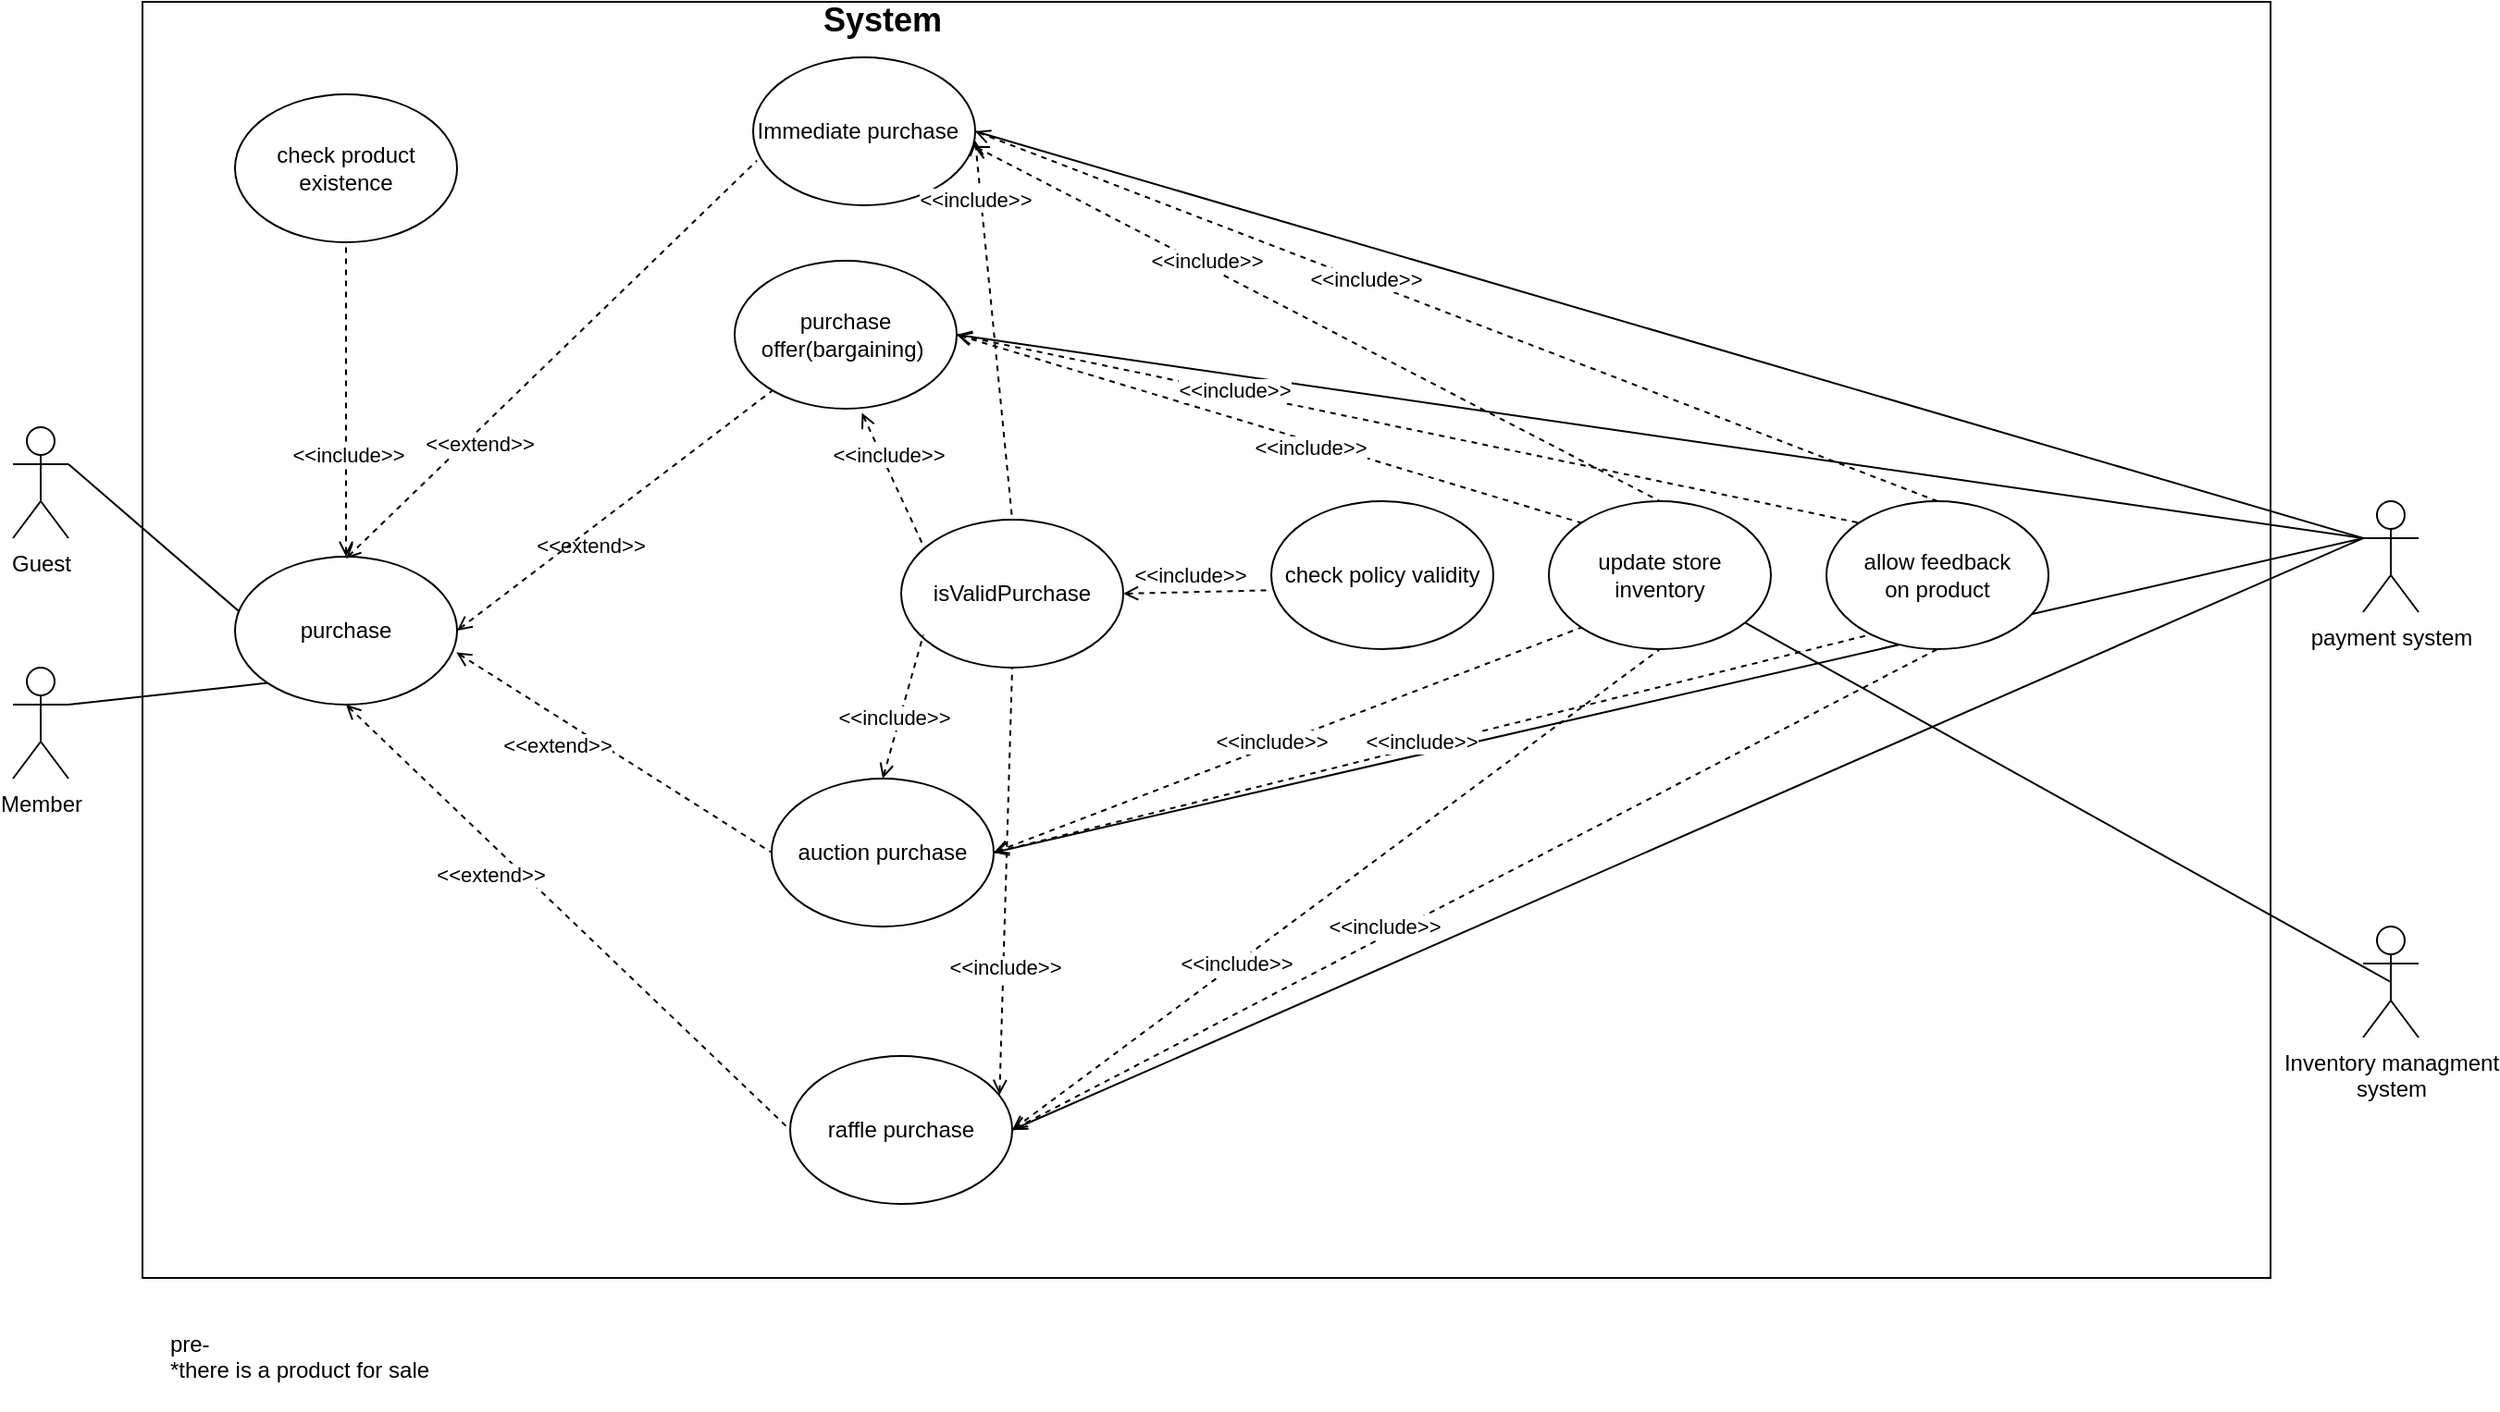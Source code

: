 <mxfile version="14.6.10" type="device" pages="5"><diagram id="LYYo90XzuGMvSSQ_Qr7-" name="use case 2.9"><mxGraphModel dx="1483" dy="829" grid="1" gridSize="10" guides="1" tooltips="1" connect="1" arrows="1" fold="1" page="1" pageScale="1" pageWidth="827" pageHeight="1169" math="0" shadow="0"><root><mxCell id="0"/><mxCell id="1" parent="0"/><mxCell id="b2Fs6pZOKG2eScJOrIsH-1" value="" style="rounded=0;whiteSpace=wrap;html=1;" parent="1" vertex="1"><mxGeometry x="190" y="20" width="1150" height="690" as="geometry"/></mxCell><mxCell id="b2Fs6pZOKG2eScJOrIsH-2" value="&lt;font style=&quot;font-size: 18px&quot;&gt;&lt;b&gt;System&lt;/b&gt;&lt;/font&gt;" style="text;html=1;strokeColor=none;fillColor=none;align=center;verticalAlign=middle;whiteSpace=wrap;rounded=0;" parent="1" vertex="1"><mxGeometry x="570" y="20" width="40" height="20" as="geometry"/></mxCell><mxCell id="b2Fs6pZOKG2eScJOrIsH-3" value="Guest" style="shape=umlActor;verticalLabelPosition=bottom;verticalAlign=top;html=1;outlineConnect=0;" parent="1" vertex="1"><mxGeometry x="120" y="250" width="30" height="60" as="geometry"/></mxCell><mxCell id="b2Fs6pZOKG2eScJOrIsH-6" value="Immediate purchase&amp;nbsp;&amp;nbsp;" style="ellipse;whiteSpace=wrap;html=1;" parent="1" vertex="1"><mxGeometry x="520" y="50" width="120" height="80" as="geometry"/></mxCell><mxCell id="b2Fs6pZOKG2eScJOrIsH-7" value="purchase offer(bargaining)&amp;nbsp;" style="ellipse;whiteSpace=wrap;html=1;" parent="1" vertex="1"><mxGeometry x="510" y="160" width="120" height="80" as="geometry"/></mxCell><mxCell id="b2Fs6pZOKG2eScJOrIsH-8" value="auction purchase" style="ellipse;whiteSpace=wrap;html=1;" parent="1" vertex="1"><mxGeometry x="530" y="440" width="120" height="80" as="geometry"/></mxCell><mxCell id="b2Fs6pZOKG2eScJOrIsH-9" value="raffle purchase" style="ellipse;whiteSpace=wrap;html=1;" parent="1" vertex="1"><mxGeometry x="540" y="590" width="120" height="80" as="geometry"/></mxCell><mxCell id="b2Fs6pZOKG2eScJOrIsH-14" value="payment system" style="shape=umlActor;verticalLabelPosition=bottom;verticalAlign=top;html=1;outlineConnect=0;" parent="1" vertex="1"><mxGeometry x="1390" y="290" width="30" height="60" as="geometry"/></mxCell><mxCell id="b2Fs6pZOKG2eScJOrIsH-15" value="" style="endArrow=none;html=1;strokeWidth=1;exitX=1;exitY=0.5;exitDx=0;exitDy=0;entryX=0;entryY=0.333;entryDx=0;entryDy=0;entryPerimeter=0;" parent="1" source="b2Fs6pZOKG2eScJOrIsH-6" target="b2Fs6pZOKG2eScJOrIsH-14" edge="1"><mxGeometry width="50" height="50" relative="1" as="geometry"><mxPoint x="390" y="310" as="sourcePoint"/><mxPoint x="440" y="260" as="targetPoint"/></mxGeometry></mxCell><mxCell id="b2Fs6pZOKG2eScJOrIsH-16" value="" style="endArrow=none;html=1;strokeWidth=1;entryX=1;entryY=0.5;entryDx=0;entryDy=0;exitX=0;exitY=0.333;exitDx=0;exitDy=0;exitPerimeter=0;" parent="1" source="b2Fs6pZOKG2eScJOrIsH-14" target="b2Fs6pZOKG2eScJOrIsH-7" edge="1"><mxGeometry width="50" height="50" relative="1" as="geometry"><mxPoint x="390" y="310" as="sourcePoint"/><mxPoint x="440" y="260" as="targetPoint"/></mxGeometry></mxCell><mxCell id="b2Fs6pZOKG2eScJOrIsH-17" value="" style="endArrow=none;html=1;strokeWidth=1;exitX=1;exitY=0.5;exitDx=0;exitDy=0;entryX=0;entryY=0.333;entryDx=0;entryDy=0;entryPerimeter=0;" parent="1" source="b2Fs6pZOKG2eScJOrIsH-8" target="b2Fs6pZOKG2eScJOrIsH-14" edge="1"><mxGeometry width="50" height="50" relative="1" as="geometry"><mxPoint x="390" y="310" as="sourcePoint"/><mxPoint x="440" y="260" as="targetPoint"/></mxGeometry></mxCell><mxCell id="b2Fs6pZOKG2eScJOrIsH-18" value="" style="endArrow=none;html=1;strokeWidth=1;exitX=1;exitY=0.5;exitDx=0;exitDy=0;entryX=0;entryY=0.333;entryDx=0;entryDy=0;entryPerimeter=0;" parent="1" source="b2Fs6pZOKG2eScJOrIsH-9" target="b2Fs6pZOKG2eScJOrIsH-14" edge="1"><mxGeometry width="50" height="50" relative="1" as="geometry"><mxPoint x="390" y="310" as="sourcePoint"/><mxPoint x="670" y="270" as="targetPoint"/></mxGeometry></mxCell><mxCell id="xn1g7ngLFAxdrp32-3mi-1" value="Member" style="shape=umlActor;verticalLabelPosition=bottom;verticalAlign=top;html=1;outlineConnect=0;" parent="1" vertex="1"><mxGeometry x="120" y="380" width="30" height="60" as="geometry"/></mxCell><mxCell id="WsXYbsfWdPV_cUbZ-mYJ-1" value="&lt;div style=&quot;text-align: left&quot;&gt;&lt;span&gt;pre-&lt;/span&gt;&lt;/div&gt;&lt;div style=&quot;text-align: left&quot;&gt;&lt;span&gt;*there is a product for sale&lt;/span&gt;&lt;/div&gt;&lt;div style=&quot;text-align: left&quot;&gt;&lt;br&gt;&lt;/div&gt;" style="text;html=1;strokeColor=none;fillColor=none;align=center;verticalAlign=middle;whiteSpace=wrap;rounded=0;" parent="1" vertex="1"><mxGeometry x="200" y="750" width="150" height="20" as="geometry"/></mxCell><mxCell id="vqwUWqQUF5Ha8Q0E7uZ_-1" value="purchase" style="ellipse;whiteSpace=wrap;html=1;" parent="1" vertex="1"><mxGeometry x="240" y="320" width="120" height="80" as="geometry"/></mxCell><mxCell id="vqwUWqQUF5Ha8Q0E7uZ_-2" value="" style="endArrow=none;html=1;exitX=1;exitY=0.333;exitDx=0;exitDy=0;exitPerimeter=0;entryX=0.017;entryY=0.368;entryDx=0;entryDy=0;entryPerimeter=0;" parent="1" source="b2Fs6pZOKG2eScJOrIsH-3" target="vqwUWqQUF5Ha8Q0E7uZ_-1" edge="1"><mxGeometry width="50" height="50" relative="1" as="geometry"><mxPoint x="390" y="320" as="sourcePoint"/><mxPoint x="440" y="270" as="targetPoint"/></mxGeometry></mxCell><mxCell id="vqwUWqQUF5Ha8Q0E7uZ_-3" value="" style="endArrow=none;html=1;exitX=1;exitY=0.333;exitDx=0;exitDy=0;exitPerimeter=0;entryX=0;entryY=1;entryDx=0;entryDy=0;" parent="1" source="xn1g7ngLFAxdrp32-3mi-1" target="vqwUWqQUF5Ha8Q0E7uZ_-1" edge="1"><mxGeometry width="50" height="50" relative="1" as="geometry"><mxPoint x="390" y="320" as="sourcePoint"/><mxPoint x="440" y="270" as="targetPoint"/></mxGeometry></mxCell><mxCell id="vqwUWqQUF5Ha8Q0E7uZ_-4" value="check product existence" style="ellipse;whiteSpace=wrap;html=1;" parent="1" vertex="1"><mxGeometry x="240" y="70" width="120" height="80" as="geometry"/></mxCell><mxCell id="WebZ_HDchoamNrW-QF0N-2" value="" style="endArrow=none;html=1;exitX=0.5;exitY=0;exitDx=0;exitDy=0;dashed=1;startArrow=open;startFill=0;" parent="1" source="vqwUWqQUF5Ha8Q0E7uZ_-1" target="vqwUWqQUF5Ha8Q0E7uZ_-4" edge="1"><mxGeometry width="50" height="50" relative="1" as="geometry"><mxPoint x="299.5" y="260" as="sourcePoint"/><mxPoint x="299.5" y="200" as="targetPoint"/></mxGeometry></mxCell><mxCell id="FwOVePtfRoRZjrnlJdae-1" value="&amp;lt;&amp;lt;include&amp;gt;&amp;gt;" style="edgeLabel;html=1;align=center;verticalAlign=middle;resizable=0;points=[];" parent="WebZ_HDchoamNrW-QF0N-2" vertex="1" connectable="0"><mxGeometry x="-0.54" y="-3" relative="1" as="geometry"><mxPoint x="-2" y="-16" as="offset"/></mxGeometry></mxCell><mxCell id="NxCVzPVJ4UTw1zER4ajZ-1" value="" style="endArrow=none;dashed=1;html=1;strokeWidth=1;entryX=0.017;entryY=0.698;entryDx=0;entryDy=0;endFill=0;entryPerimeter=0;startArrow=open;startFill=0;" parent="1" target="b2Fs6pZOKG2eScJOrIsH-6" edge="1"><mxGeometry width="50" height="50" relative="1" as="geometry"><mxPoint x="300" y="321" as="sourcePoint"/><mxPoint x="304.03" y="417.38" as="targetPoint"/></mxGeometry></mxCell><mxCell id="NxCVzPVJ4UTw1zER4ajZ-2" value="&amp;lt;&amp;lt;extend&amp;gt;&amp;gt;" style="edgeLabel;html=1;align=center;verticalAlign=middle;resizable=0;points=[];" parent="NxCVzPVJ4UTw1zER4ajZ-1" vertex="1" connectable="0"><mxGeometry x="-0.307" relative="1" as="geometry"><mxPoint x="-5.07" y="12.26" as="offset"/></mxGeometry></mxCell><mxCell id="MO4QFQQY7Mv7rf0YVzIj-1" value="" style="endArrow=none;dashed=1;html=1;strokeWidth=1;exitX=1;exitY=0.5;exitDx=0;exitDy=0;endFill=0;startArrow=open;startFill=0;" parent="1" source="vqwUWqQUF5Ha8Q0E7uZ_-1" target="b2Fs6pZOKG2eScJOrIsH-7" edge="1"><mxGeometry width="50" height="50" relative="1" as="geometry"><mxPoint x="397.574" y="178.284" as="sourcePoint"/><mxPoint x="321.6" y="413.04" as="targetPoint"/></mxGeometry></mxCell><mxCell id="MO4QFQQY7Mv7rf0YVzIj-2" value="&amp;lt;&amp;lt;extend&amp;gt;&amp;gt;" style="edgeLabel;html=1;align=center;verticalAlign=middle;resizable=0;points=[];labelBackgroundColor=none;" parent="MO4QFQQY7Mv7rf0YVzIj-1" vertex="1" connectable="0"><mxGeometry x="-0.307" relative="1" as="geometry"><mxPoint x="12" y="-1" as="offset"/></mxGeometry></mxCell><mxCell id="MO4QFQQY7Mv7rf0YVzIj-3" value="" style="endArrow=none;dashed=1;html=1;strokeWidth=1;entryX=0;entryY=0.5;entryDx=0;entryDy=0;endFill=0;startArrow=open;startFill=0;exitX=0.997;exitY=0.647;exitDx=0;exitDy=0;exitPerimeter=0;" parent="1" target="b2Fs6pZOKG2eScJOrIsH-8" edge="1" source="vqwUWqQUF5Ha8Q0E7uZ_-1"><mxGeometry width="50" height="50" relative="1" as="geometry"><mxPoint x="350" y="306" as="sourcePoint"/><mxPoint x="331.6" y="423.04" as="targetPoint"/></mxGeometry></mxCell><mxCell id="MO4QFQQY7Mv7rf0YVzIj-4" value="&amp;lt;&amp;lt;extend&amp;gt;&amp;gt;" style="edgeLabel;html=1;align=center;verticalAlign=middle;resizable=0;points=[];" parent="MO4QFQQY7Mv7rf0YVzIj-3" vertex="1" connectable="0"><mxGeometry x="-0.307" relative="1" as="geometry"><mxPoint x="-5.07" y="12.26" as="offset"/></mxGeometry></mxCell><mxCell id="MO4QFQQY7Mv7rf0YVzIj-5" value="" style="endArrow=none;dashed=1;html=1;strokeWidth=1;exitX=0.5;exitY=1;exitDx=0;exitDy=0;entryX=0;entryY=0.5;entryDx=0;entryDy=0;endFill=0;startArrow=open;startFill=0;" parent="1" source="vqwUWqQUF5Ha8Q0E7uZ_-1" target="b2Fs6pZOKG2eScJOrIsH-9" edge="1"><mxGeometry width="50" height="50" relative="1" as="geometry"><mxPoint x="417.574" y="198.284" as="sourcePoint"/><mxPoint x="341.6" y="433.04" as="targetPoint"/></mxGeometry></mxCell><mxCell id="MO4QFQQY7Mv7rf0YVzIj-6" value="&amp;lt;&amp;lt;extend&amp;gt;&amp;gt;" style="edgeLabel;html=1;align=center;verticalAlign=middle;resizable=0;points=[];" parent="MO4QFQQY7Mv7rf0YVzIj-5" vertex="1" connectable="0"><mxGeometry x="-0.307" relative="1" as="geometry"><mxPoint x="-5.07" y="12.26" as="offset"/></mxGeometry></mxCell><mxCell id="M95Yaop4t_9F8HB49w1v-1" value="check policy validity" style="ellipse;whiteSpace=wrap;html=1;labelBackgroundColor=none;" parent="1" vertex="1"><mxGeometry x="800" y="290" width="120" height="80" as="geometry"/></mxCell><mxCell id="M95Yaop4t_9F8HB49w1v-2" value="" style="endArrow=none;html=1;entryX=-0.002;entryY=0.602;entryDx=0;entryDy=0;dashed=1;startArrow=open;startFill=0;exitX=1;exitY=0.5;exitDx=0;exitDy=0;entryPerimeter=0;" parent="1" source="M95Yaop4t_9F8HB49w1v-5" target="M95Yaop4t_9F8HB49w1v-1" edge="1"><mxGeometry width="50" height="50" relative="1" as="geometry"><mxPoint x="309.5" y="270" as="sourcePoint"/><mxPoint x="309.5" y="210" as="targetPoint"/></mxGeometry></mxCell><mxCell id="M95Yaop4t_9F8HB49w1v-3" value="&amp;lt;&amp;lt;include&amp;gt;&amp;gt;" style="edgeLabel;html=1;align=center;verticalAlign=middle;resizable=0;points=[];labelBackgroundColor=none;" parent="M95Yaop4t_9F8HB49w1v-2" vertex="1" connectable="0"><mxGeometry x="-0.54" y="-3" relative="1" as="geometry"><mxPoint x="17" y="-13" as="offset"/></mxGeometry></mxCell><mxCell id="M95Yaop4t_9F8HB49w1v-5" value="isValidPurchase" style="ellipse;whiteSpace=wrap;html=1;labelBackgroundColor=none;" parent="1" vertex="1"><mxGeometry x="600" y="300" width="120" height="80" as="geometry"/></mxCell><mxCell id="M95Yaop4t_9F8HB49w1v-6" value="" style="endArrow=none;html=1;entryX=0.5;entryY=0;entryDx=0;entryDy=0;dashed=1;startArrow=open;startFill=0;" parent="1" target="M95Yaop4t_9F8HB49w1v-5" edge="1"><mxGeometry width="50" height="50" relative="1" as="geometry"><mxPoint x="640" y="95" as="sourcePoint"/><mxPoint x="659.5" y="250" as="targetPoint"/></mxGeometry></mxCell><mxCell id="M95Yaop4t_9F8HB49w1v-7" value="&amp;lt;&amp;lt;include&amp;gt;&amp;gt;" style="edgeLabel;html=1;align=center;verticalAlign=middle;resizable=0;points=[];" parent="M95Yaop4t_9F8HB49w1v-6" vertex="1" connectable="0"><mxGeometry x="-0.54" y="-3" relative="1" as="geometry"><mxPoint x="-2" y="-16" as="offset"/></mxGeometry></mxCell><mxCell id="M95Yaop4t_9F8HB49w1v-8" value="" style="endArrow=none;html=1;exitX=0.573;exitY=1.028;exitDx=0;exitDy=0;dashed=1;startArrow=open;startFill=0;exitPerimeter=0;entryX=0.097;entryY=0.168;entryDx=0;entryDy=0;entryPerimeter=0;" parent="1" source="b2Fs6pZOKG2eScJOrIsH-7" target="M95Yaop4t_9F8HB49w1v-5" edge="1"><mxGeometry width="50" height="50" relative="1" as="geometry"><mxPoint x="720.84" y="94.64" as="sourcePoint"/><mxPoint x="618" y="312" as="targetPoint"/></mxGeometry></mxCell><mxCell id="M95Yaop4t_9F8HB49w1v-9" value="&amp;lt;&amp;lt;include&amp;gt;&amp;gt;" style="edgeLabel;html=1;align=center;verticalAlign=middle;resizable=0;points=[];" parent="M95Yaop4t_9F8HB49w1v-8" vertex="1" connectable="0"><mxGeometry x="-0.54" y="-3" relative="1" as="geometry"><mxPoint x="9" y="5" as="offset"/></mxGeometry></mxCell><mxCell id="M95Yaop4t_9F8HB49w1v-12" value="" style="endArrow=none;html=1;exitX=0.5;exitY=0;exitDx=0;exitDy=0;entryX=0.1;entryY=0.778;entryDx=0;entryDy=0;dashed=1;startArrow=open;startFill=0;entryPerimeter=0;" parent="1" source="b2Fs6pZOKG2eScJOrIsH-8" target="M95Yaop4t_9F8HB49w1v-5" edge="1"><mxGeometry width="50" height="50" relative="1" as="geometry"><mxPoint x="570" y="350" as="sourcePoint"/><mxPoint x="570" y="290" as="targetPoint"/></mxGeometry></mxCell><mxCell id="M95Yaop4t_9F8HB49w1v-13" value="&amp;lt;&amp;lt;include&amp;gt;&amp;gt;" style="edgeLabel;html=1;align=center;verticalAlign=middle;resizable=0;points=[];" parent="M95Yaop4t_9F8HB49w1v-12" vertex="1" connectable="0"><mxGeometry x="-0.54" y="-3" relative="1" as="geometry"><mxPoint x="-2" y="-16" as="offset"/></mxGeometry></mxCell><mxCell id="M95Yaop4t_9F8HB49w1v-14" value="" style="endArrow=none;html=1;exitX=0.943;exitY=0.263;exitDx=0;exitDy=0;entryX=0.5;entryY=1;entryDx=0;entryDy=0;dashed=1;startArrow=open;startFill=0;exitPerimeter=0;" parent="1" source="b2Fs6pZOKG2eScJOrIsH-9" target="M95Yaop4t_9F8HB49w1v-5" edge="1"><mxGeometry width="50" height="50" relative="1" as="geometry"><mxPoint x="319.5" y="280" as="sourcePoint"/><mxPoint x="319.5" y="220" as="targetPoint"/></mxGeometry></mxCell><mxCell id="M95Yaop4t_9F8HB49w1v-15" value="&amp;lt;&amp;lt;include&amp;gt;&amp;gt;" style="edgeLabel;html=1;align=center;verticalAlign=middle;resizable=0;points=[];" parent="M95Yaop4t_9F8HB49w1v-14" vertex="1" connectable="0"><mxGeometry x="-0.54" y="-3" relative="1" as="geometry"><mxPoint x="-2" y="-16" as="offset"/></mxGeometry></mxCell><mxCell id="9-e99OowGKj36wPuxWfR-10" style="edgeStyle=none;rounded=0;orthogonalLoop=1;jettySize=auto;html=1;endArrow=none;endFill=0;entryX=0.5;entryY=0.5;entryDx=0;entryDy=0;entryPerimeter=0;" edge="1" parent="1" source="h29Qi-o2NtULIcQZ-Rpz-1" target="9-e99OowGKj36wPuxWfR-9"><mxGeometry relative="1" as="geometry"/></mxCell><mxCell id="h29Qi-o2NtULIcQZ-Rpz-1" value="update store inventory" style="ellipse;whiteSpace=wrap;html=1;labelBackgroundColor=none;" vertex="1" parent="1"><mxGeometry x="950" y="290" width="120" height="80" as="geometry"/></mxCell><mxCell id="9-e99OowGKj36wPuxWfR-1" value="" style="endArrow=none;html=1;exitX=0.993;exitY=0.598;exitDx=0;exitDy=0;entryX=0.5;entryY=0;entryDx=0;entryDy=0;dashed=1;startArrow=open;startFill=0;exitPerimeter=0;" edge="1" parent="1" source="b2Fs6pZOKG2eScJOrIsH-6" target="h29Qi-o2NtULIcQZ-Rpz-1"><mxGeometry width="50" height="50" relative="1" as="geometry"><mxPoint x="660.84" y="104.64" as="sourcePoint"/><mxPoint x="670" y="310" as="targetPoint"/></mxGeometry></mxCell><mxCell id="9-e99OowGKj36wPuxWfR-2" value="&amp;lt;&amp;lt;include&amp;gt;&amp;gt;" style="edgeLabel;html=1;align=center;verticalAlign=middle;resizable=0;points=[];" vertex="1" connectable="0" parent="9-e99OowGKj36wPuxWfR-1"><mxGeometry x="-0.54" y="-3" relative="1" as="geometry"><mxPoint x="42" y="15" as="offset"/></mxGeometry></mxCell><mxCell id="9-e99OowGKj36wPuxWfR-3" value="" style="endArrow=none;html=1;exitX=1;exitY=0.5;exitDx=0;exitDy=0;entryX=0;entryY=0;entryDx=0;entryDy=0;dashed=1;startArrow=open;startFill=0;" edge="1" parent="1" source="b2Fs6pZOKG2eScJOrIsH-7" target="h29Qi-o2NtULIcQZ-Rpz-1"><mxGeometry width="50" height="50" relative="1" as="geometry"><mxPoint x="670.84" y="114.64" as="sourcePoint"/><mxPoint x="680" y="320" as="targetPoint"/></mxGeometry></mxCell><mxCell id="9-e99OowGKj36wPuxWfR-4" value="&amp;lt;&amp;lt;include&amp;gt;&amp;gt;" style="edgeLabel;html=1;align=center;verticalAlign=middle;resizable=0;points=[];labelBackgroundColor=#ffffff;labelBorderColor=none;" vertex="1" connectable="0" parent="9-e99OowGKj36wPuxWfR-3"><mxGeometry x="-0.54" y="-3" relative="1" as="geometry"><mxPoint x="73" y="4" as="offset"/></mxGeometry></mxCell><mxCell id="9-e99OowGKj36wPuxWfR-5" value="" style="endArrow=none;html=1;exitX=1;exitY=0.5;exitDx=0;exitDy=0;entryX=0;entryY=1;entryDx=0;entryDy=0;dashed=1;startArrow=open;startFill=0;" edge="1" parent="1" source="b2Fs6pZOKG2eScJOrIsH-8" target="h29Qi-o2NtULIcQZ-Rpz-1"><mxGeometry width="50" height="50" relative="1" as="geometry"><mxPoint x="680.84" y="124.64" as="sourcePoint"/><mxPoint x="690" y="330" as="targetPoint"/></mxGeometry></mxCell><mxCell id="9-e99OowGKj36wPuxWfR-6" value="&amp;lt;&amp;lt;include&amp;gt;&amp;gt;" style="edgeLabel;html=1;align=center;verticalAlign=middle;resizable=0;points=[];" vertex="1" connectable="0" parent="9-e99OowGKj36wPuxWfR-5"><mxGeometry x="-0.54" y="-3" relative="1" as="geometry"><mxPoint x="76" y="-35" as="offset"/></mxGeometry></mxCell><mxCell id="9-e99OowGKj36wPuxWfR-7" value="" style="endArrow=none;html=1;exitX=1;exitY=0.5;exitDx=0;exitDy=0;entryX=0.5;entryY=1;entryDx=0;entryDy=0;dashed=1;startArrow=open;startFill=0;" edge="1" parent="1" source="b2Fs6pZOKG2eScJOrIsH-9" target="h29Qi-o2NtULIcQZ-Rpz-1"><mxGeometry width="50" height="50" relative="1" as="geometry"><mxPoint x="690.84" y="134.64" as="sourcePoint"/><mxPoint x="700" y="340" as="targetPoint"/></mxGeometry></mxCell><mxCell id="9-e99OowGKj36wPuxWfR-8" value="&amp;lt;&amp;lt;include&amp;gt;&amp;gt;" style="edgeLabel;html=1;align=center;verticalAlign=middle;resizable=0;points=[];" vertex="1" connectable="0" parent="9-e99OowGKj36wPuxWfR-7"><mxGeometry x="-0.54" y="-3" relative="1" as="geometry"><mxPoint x="38" y="-33" as="offset"/></mxGeometry></mxCell><mxCell id="9-e99OowGKj36wPuxWfR-9" value="Inventory managment &lt;br&gt;system" style="shape=umlActor;verticalLabelPosition=bottom;verticalAlign=top;html=1;outlineConnect=0;labelBackgroundColor=none;fillColor=#ffffff;" vertex="1" parent="1"><mxGeometry x="1390" y="520" width="30" height="60" as="geometry"/></mxCell><mxCell id="fnFui_RcFZ9qfnGrlKjP-2" value="allow feedback&lt;br&gt;on product" style="ellipse;whiteSpace=wrap;html=1;labelBackgroundColor=none;fillColor=#ffffff;" vertex="1" parent="1"><mxGeometry x="1100" y="290" width="120" height="80" as="geometry"/></mxCell><mxCell id="fnFui_RcFZ9qfnGrlKjP-3" value="" style="endArrow=none;html=1;exitX=1;exitY=0.5;exitDx=0;exitDy=0;entryX=0.5;entryY=0;entryDx=0;entryDy=0;dashed=1;startArrow=open;startFill=0;" edge="1" parent="1" source="b2Fs6pZOKG2eScJOrIsH-6" target="fnFui_RcFZ9qfnGrlKjP-2"><mxGeometry width="50" height="50" relative="1" as="geometry"><mxPoint x="649.16" y="107.84" as="sourcePoint"/><mxPoint x="1020" y="300" as="targetPoint"/></mxGeometry></mxCell><mxCell id="fnFui_RcFZ9qfnGrlKjP-4" value="&amp;lt;&amp;lt;include&amp;gt;&amp;gt;" style="edgeLabel;html=1;align=center;verticalAlign=middle;resizable=0;points=[];" vertex="1" connectable="0" parent="fnFui_RcFZ9qfnGrlKjP-3"><mxGeometry x="-0.54" y="-3" relative="1" as="geometry"><mxPoint x="92" y="31" as="offset"/></mxGeometry></mxCell><mxCell id="fnFui_RcFZ9qfnGrlKjP-5" value="" style="endArrow=none;html=1;exitX=1;exitY=0.5;exitDx=0;exitDy=0;entryX=0;entryY=0;entryDx=0;entryDy=0;dashed=1;startArrow=open;startFill=0;" edge="1" parent="1" source="b2Fs6pZOKG2eScJOrIsH-7" target="fnFui_RcFZ9qfnGrlKjP-2"><mxGeometry width="50" height="50" relative="1" as="geometry"><mxPoint x="659.16" y="117.84" as="sourcePoint"/><mxPoint x="1030" y="310" as="targetPoint"/></mxGeometry></mxCell><mxCell id="fnFui_RcFZ9qfnGrlKjP-6" value="&amp;lt;&amp;lt;include&amp;gt;&amp;gt;" style="edgeLabel;html=1;align=center;verticalAlign=middle;resizable=0;points=[];" vertex="1" connectable="0" parent="fnFui_RcFZ9qfnGrlKjP-5"><mxGeometry x="-0.54" y="-3" relative="1" as="geometry"><mxPoint x="79" y="34" as="offset"/></mxGeometry></mxCell><mxCell id="fnFui_RcFZ9qfnGrlKjP-7" value="&amp;lt;&amp;lt;include&amp;gt;&amp;gt;" style="edgeLabel;html=1;align=center;verticalAlign=middle;resizable=0;points=[];" vertex="1" connectable="0" parent="1"><mxGeometry x="780.004" y="229.996" as="geometry"/></mxCell><mxCell id="fnFui_RcFZ9qfnGrlKjP-10" value="" style="endArrow=none;html=1;entryX=0.5;entryY=1;entryDx=0;entryDy=0;dashed=1;startArrow=open;startFill=0;" edge="1" parent="1" target="fnFui_RcFZ9qfnGrlKjP-2"><mxGeometry width="50" height="50" relative="1" as="geometry"><mxPoint x="660" y="630" as="sourcePoint"/><mxPoint x="1020" y="380" as="targetPoint"/></mxGeometry></mxCell><mxCell id="fnFui_RcFZ9qfnGrlKjP-11" value="&amp;lt;&amp;lt;include&amp;gt;&amp;gt;" style="edgeLabel;html=1;align=center;verticalAlign=middle;resizable=0;points=[];" vertex="1" connectable="0" parent="fnFui_RcFZ9qfnGrlKjP-10"><mxGeometry x="-0.54" y="-3" relative="1" as="geometry"><mxPoint x="84" y="-53" as="offset"/></mxGeometry></mxCell><mxCell id="fnFui_RcFZ9qfnGrlKjP-12" value="" style="endArrow=none;html=1;entryX=0.189;entryY=0.905;entryDx=0;entryDy=0;dashed=1;startArrow=open;startFill=0;entryPerimeter=0;" edge="1" parent="1" target="fnFui_RcFZ9qfnGrlKjP-2"><mxGeometry width="50" height="50" relative="1" as="geometry"><mxPoint x="650" y="480" as="sourcePoint"/><mxPoint x="1030" y="390" as="targetPoint"/></mxGeometry></mxCell><mxCell id="fnFui_RcFZ9qfnGrlKjP-13" value="&amp;lt;&amp;lt;include&amp;gt;&amp;gt;" style="edgeLabel;html=1;align=center;verticalAlign=middle;resizable=0;points=[];" vertex="1" connectable="0" parent="fnFui_RcFZ9qfnGrlKjP-12"><mxGeometry x="-0.54" y="-3" relative="1" as="geometry"><mxPoint x="121" y="-36" as="offset"/></mxGeometry></mxCell></root></mxGraphModel></diagram><diagram id="x3O1I0SH4wNyOIBkKrDV" name="Immediate purchase  "><mxGraphModel dx="1038" dy="580" grid="1" gridSize="10" guides="1" tooltips="1" connect="1" arrows="1" fold="1" page="1" pageScale="1" pageWidth="827" pageHeight="1169" math="0" shadow="0"><root><mxCell id="Mp27AsJRZwUi8c5IHPKr-0"/><mxCell id="Mp27AsJRZwUi8c5IHPKr-1" parent="Mp27AsJRZwUi8c5IHPKr-0"/><mxCell id="Mp27AsJRZwUi8c5IHPKr-2" value="" style="rounded=0;whiteSpace=wrap;html=1;" parent="Mp27AsJRZwUi8c5IHPKr-1" vertex="1"><mxGeometry x="230" y="50" width="500" height="520" as="geometry"/></mxCell><mxCell id="Mp27AsJRZwUi8c5IHPKr-3" value="&lt;font style=&quot;font-size: 18px&quot;&gt;&lt;b&gt;System&lt;/b&gt;&lt;/font&gt;" style="text;html=1;strokeColor=none;fillColor=none;align=center;verticalAlign=middle;whiteSpace=wrap;rounded=0;" parent="Mp27AsJRZwUi8c5IHPKr-1" vertex="1"><mxGeometry x="380" y="70" width="40" height="20" as="geometry"/></mxCell><mxCell id="Mp27AsJRZwUi8c5IHPKr-4" value="Guest" style="shape=umlActor;verticalLabelPosition=bottom;verticalAlign=top;html=1;outlineConnect=0;" parent="Mp27AsJRZwUi8c5IHPKr-1" vertex="1"><mxGeometry x="130" y="250" width="30" height="60" as="geometry"/></mxCell><mxCell id="Mp27AsJRZwUi8c5IHPKr-5" value="make purchase" style="ellipse;whiteSpace=wrap;html=1;" parent="Mp27AsJRZwUi8c5IHPKr-1" vertex="1"><mxGeometry x="420" y="240" width="120" height="80" as="geometry"/></mxCell><mxCell id="Mp27AsJRZwUi8c5IHPKr-88" value="" style="endArrow=none;html=1;strokeWidth=1;exitX=0.5;exitY=0.5;exitDx=0;exitDy=0;exitPerimeter=0;entryX=0;entryY=0.5;entryDx=0;entryDy=0;" parent="Mp27AsJRZwUi8c5IHPKr-1" source="Mp27AsJRZwUi8c5IHPKr-4" target="Mp27AsJRZwUi8c5IHPKr-5" edge="1"><mxGeometry width="50" height="50" relative="1" as="geometry"><mxPoint x="390" y="320" as="sourcePoint"/><mxPoint x="440" y="270" as="targetPoint"/></mxGeometry></mxCell><mxCell id="Mp27AsJRZwUi8c5IHPKr-90" value="Payment system" style="shape=umlActor;verticalLabelPosition=bottom;verticalAlign=top;html=1;outlineConnect=0;" parent="Mp27AsJRZwUi8c5IHPKr-1" vertex="1"><mxGeometry x="770" y="250" width="30" height="60" as="geometry"/></mxCell><mxCell id="Mp27AsJRZwUi8c5IHPKr-92" value="" style="endArrow=none;html=1;strokeWidth=1;exitX=0.5;exitY=0.5;exitDx=0;exitDy=0;exitPerimeter=0;entryX=1;entryY=0.5;entryDx=0;entryDy=0;" parent="Mp27AsJRZwUi8c5IHPKr-1" source="Mp27AsJRZwUi8c5IHPKr-90" target="Mp27AsJRZwUi8c5IHPKr-5" edge="1"><mxGeometry width="50" height="50" relative="1" as="geometry"><mxPoint x="390" y="320" as="sourcePoint"/><mxPoint x="465.24" y="412.64" as="targetPoint"/></mxGeometry></mxCell><mxCell id="0LnWmASZvj8r4SmKCA6A-0" value="post-&lt;br&gt;*amount of product in store was updated&lt;br&gt;*user bought the product" style="text;html=1;strokeColor=none;fillColor=none;align=left;verticalAlign=middle;whiteSpace=wrap;rounded=0;" parent="Mp27AsJRZwUi8c5IHPKr-1" vertex="1"><mxGeometry x="40" y="575" width="620" height="20" as="geometry"/></mxCell><mxCell id="0LnWmASZvj8r4SmKCA6A-2" value="happy-&lt;br&gt;user buys the product &quot;soap&quot;, pays for it, and finish the transaction" style="text;html=1;align=left;verticalAlign=middle;resizable=0;points=[];autosize=1;strokeColor=none;" parent="Mp27AsJRZwUi8c5IHPKr-1" vertex="1"><mxGeometry x="40" y="620" width="370" height="30" as="geometry"/></mxCell><mxCell id="0LnWmASZvj8r4SmKCA6A-4" value="sad-&lt;br&gt;there are no ways for the user to make a mistake" style="text;html=1;align=left;verticalAlign=middle;resizable=0;points=[];autosize=1;strokeColor=none;" parent="Mp27AsJRZwUi8c5IHPKr-1" vertex="1"><mxGeometry x="40" y="670" width="280" height="30" as="geometry"/></mxCell></root></mxGraphModel></diagram><diagram id="xxIFkMKNj_hENoPi5NzZ" name="purchase offer(bargaining) "><mxGraphModel dx="1038" dy="580" grid="1" gridSize="10" guides="1" tooltips="1" connect="1" arrows="1" fold="1" page="1" pageScale="1" pageWidth="827" pageHeight="1169" math="0" shadow="0"><root><mxCell id="NS_hONS-Wo-LpTFMB2IX-0"/><mxCell id="NS_hONS-Wo-LpTFMB2IX-1" parent="NS_hONS-Wo-LpTFMB2IX-0"/><mxCell id="NS_hONS-Wo-LpTFMB2IX-2" value="" style="rounded=0;whiteSpace=wrap;html=1;" parent="NS_hONS-Wo-LpTFMB2IX-1" vertex="1"><mxGeometry x="160" y="50" width="620" height="600" as="geometry"/></mxCell><mxCell id="NS_hONS-Wo-LpTFMB2IX-3" value="&lt;font style=&quot;font-size: 18px&quot;&gt;&lt;b&gt;System&lt;/b&gt;&lt;/font&gt;" style="text;html=1;strokeColor=none;fillColor=none;align=center;verticalAlign=middle;whiteSpace=wrap;rounded=0;" parent="NS_hONS-Wo-LpTFMB2IX-1" vertex="1"><mxGeometry x="380" y="70" width="40" height="20" as="geometry"/></mxCell><mxCell id="NS_hONS-Wo-LpTFMB2IX-4" value="Guest" style="shape=umlActor;verticalLabelPosition=bottom;verticalAlign=top;html=1;outlineConnect=0;" parent="NS_hONS-Wo-LpTFMB2IX-1" vertex="1"><mxGeometry x="110" y="110" width="30" height="60" as="geometry"/></mxCell><mxCell id="76Qj8-6WFLYo_S9vIB8s-10" style="edgeStyle=none;rounded=0;orthogonalLoop=1;jettySize=auto;html=1;endArrow=none;endFill=0;" edge="1" parent="NS_hONS-Wo-LpTFMB2IX-1" source="NS_hONS-Wo-LpTFMB2IX-6" target="76Qj8-6WFLYo_S9vIB8s-1"><mxGeometry relative="1" as="geometry"/></mxCell><mxCell id="NS_hONS-Wo-LpTFMB2IX-6" value="offer price to owner/manager" style="ellipse;whiteSpace=wrap;html=1;" parent="NS_hONS-Wo-LpTFMB2IX-1" vertex="1"><mxGeometry x="370" y="100" width="120" height="80" as="geometry"/></mxCell><mxCell id="NS_hONS-Wo-LpTFMB2IX-9" value="" style="endArrow=none;html=1;strokeWidth=1;exitX=0.5;exitY=0.5;exitDx=0;exitDy=0;exitPerimeter=0;entryX=0;entryY=0.5;entryDx=0;entryDy=0;" parent="NS_hONS-Wo-LpTFMB2IX-1" source="NS_hONS-Wo-LpTFMB2IX-4" target="NS_hONS-Wo-LpTFMB2IX-6" edge="1"><mxGeometry width="50" height="50" relative="1" as="geometry"><mxPoint x="390" y="320" as="sourcePoint"/><mxPoint x="320" y="140" as="targetPoint"/></mxGeometry></mxCell><mxCell id="NS_hONS-Wo-LpTFMB2IX-10" value="Payment system" style="shape=umlActor;verticalLabelPosition=bottom;verticalAlign=top;html=1;outlineConnect=0;" parent="NS_hONS-Wo-LpTFMB2IX-1" vertex="1"><mxGeometry x="870" y="200" width="30" height="60" as="geometry"/></mxCell><mxCell id="76Qj8-6WFLYo_S9vIB8s-4" style="edgeStyle=none;rounded=0;orthogonalLoop=1;jettySize=auto;html=1;endArrow=none;endFill=0;entryX=0.5;entryY=0.5;entryDx=0;entryDy=0;entryPerimeter=0;" edge="1" parent="NS_hONS-Wo-LpTFMB2IX-1" source="YmDNh4i9ASDcjlH_65HV-1" target="76Qj8-6WFLYo_S9vIB8s-1"><mxGeometry relative="1" as="geometry"/></mxCell><mxCell id="YmDNh4i9ASDcjlH_65HV-1" value="reject offer" style="ellipse;whiteSpace=wrap;html=1;" parent="NS_hONS-Wo-LpTFMB2IX-1" vertex="1"><mxGeometry x="230" y="370" width="120" height="80" as="geometry"/></mxCell><mxCell id="YmDNh4i9ASDcjlH_65HV-2" value="" style="endArrow=none;dashed=1;html=1;strokeWidth=1;exitX=0;exitY=1;exitDx=0;exitDy=0;entryX=0.68;entryY=0.038;entryDx=0;entryDy=0;endFill=0;entryPerimeter=0;startArrow=open;startFill=0;" parent="NS_hONS-Wo-LpTFMB2IX-1" source="NS_hONS-Wo-LpTFMB2IX-6" target="YmDNh4i9ASDcjlH_65HV-1" edge="1"><mxGeometry width="50" height="50" relative="1" as="geometry"><mxPoint x="440" y="260" as="sourcePoint"/><mxPoint x="440" y="190" as="targetPoint"/></mxGeometry></mxCell><mxCell id="YmDNh4i9ASDcjlH_65HV-3" value="&amp;lt;&amp;lt;extend&amp;gt;&amp;gt;" style="edgeLabel;html=1;align=center;verticalAlign=middle;resizable=0;points=[];" parent="YmDNh4i9ASDcjlH_65HV-2" vertex="1" connectable="0"><mxGeometry x="-0.307" relative="1" as="geometry"><mxPoint x="-5.07" y="12.26" as="offset"/></mxGeometry></mxCell><mxCell id="76Qj8-6WFLYo_S9vIB8s-7" style="edgeStyle=none;rounded=0;orthogonalLoop=1;jettySize=auto;html=1;entryX=0.5;entryY=0.5;entryDx=0;entryDy=0;entryPerimeter=0;endArrow=none;endFill=0;" edge="1" parent="NS_hONS-Wo-LpTFMB2IX-1" source="YmDNh4i9ASDcjlH_65HV-4" target="76Qj8-6WFLYo_S9vIB8s-1"><mxGeometry relative="1" as="geometry"/></mxCell><mxCell id="YmDNh4i9ASDcjlH_65HV-4" value="counter offer" style="ellipse;whiteSpace=wrap;html=1;" parent="NS_hONS-Wo-LpTFMB2IX-1" vertex="1"><mxGeometry x="390" y="370" width="120" height="80" as="geometry"/></mxCell><mxCell id="YmDNh4i9ASDcjlH_65HV-5" value="" style="endArrow=none;dashed=1;html=1;strokeWidth=1;exitX=0.5;exitY=1;exitDx=0;exitDy=0;entryX=0.5;entryY=0;entryDx=0;entryDy=0;endFill=0;startArrow=open;startFill=0;" parent="NS_hONS-Wo-LpTFMB2IX-1" source="NS_hONS-Wo-LpTFMB2IX-6" target="YmDNh4i9ASDcjlH_65HV-4" edge="1"><mxGeometry width="50" height="50" relative="1" as="geometry"><mxPoint x="397.574" y="328.284" as="sourcePoint"/><mxPoint x="361.6" y="413.04" as="targetPoint"/></mxGeometry></mxCell><mxCell id="YmDNh4i9ASDcjlH_65HV-6" value="&amp;lt;&amp;lt;extend&amp;gt;&amp;gt;" style="edgeLabel;html=1;align=center;verticalAlign=middle;resizable=0;points=[];" parent="YmDNh4i9ASDcjlH_65HV-5" vertex="1" connectable="0"><mxGeometry x="-0.307" relative="1" as="geometry"><mxPoint x="-5.07" y="12.26" as="offset"/></mxGeometry></mxCell><mxCell id="76Qj8-6WFLYo_S9vIB8s-8" style="edgeStyle=none;rounded=0;orthogonalLoop=1;jettySize=auto;html=1;endArrow=none;endFill=0;entryX=0.5;entryY=0.5;entryDx=0;entryDy=0;entryPerimeter=0;" edge="1" parent="NS_hONS-Wo-LpTFMB2IX-1" source="YmDNh4i9ASDcjlH_65HV-11" target="76Qj8-6WFLYo_S9vIB8s-1"><mxGeometry relative="1" as="geometry"/></mxCell><mxCell id="YmDNh4i9ASDcjlH_65HV-11" value="reject counter" style="ellipse;whiteSpace=wrap;html=1;" parent="NS_hONS-Wo-LpTFMB2IX-1" vertex="1"><mxGeometry x="280" y="560" width="120" height="80" as="geometry"/></mxCell><mxCell id="YmDNh4i9ASDcjlH_65HV-12" value="" style="endArrow=none;dashed=1;html=1;strokeWidth=1;exitX=0;exitY=1;exitDx=0;exitDy=0;entryX=0.5;entryY=0;entryDx=0;entryDy=0;endFill=0;startArrow=open;startFill=0;" parent="NS_hONS-Wo-LpTFMB2IX-1" source="YmDNh4i9ASDcjlH_65HV-4" target="YmDNh4i9ASDcjlH_65HV-11" edge="1"><mxGeometry width="50" height="50" relative="1" as="geometry"><mxPoint x="440" y="340" as="sourcePoint"/><mxPoint x="470" y="410" as="targetPoint"/></mxGeometry></mxCell><mxCell id="YmDNh4i9ASDcjlH_65HV-13" value="&amp;lt;&amp;lt;extend&amp;gt;&amp;gt;" style="edgeLabel;html=1;align=center;verticalAlign=middle;resizable=0;points=[];" parent="YmDNh4i9ASDcjlH_65HV-12" vertex="1" connectable="0"><mxGeometry x="-0.307" relative="1" as="geometry"><mxPoint x="-5.07" y="12.26" as="offset"/></mxGeometry></mxCell><mxCell id="76Qj8-6WFLYo_S9vIB8s-9" style="edgeStyle=none;rounded=0;orthogonalLoop=1;jettySize=auto;html=1;endArrow=none;endFill=0;entryX=0.5;entryY=0.5;entryDx=0;entryDy=0;entryPerimeter=0;" edge="1" parent="NS_hONS-Wo-LpTFMB2IX-1" source="YmDNh4i9ASDcjlH_65HV-14" target="76Qj8-6WFLYo_S9vIB8s-1"><mxGeometry relative="1" as="geometry"/></mxCell><mxCell id="YmDNh4i9ASDcjlH_65HV-14" value="accept counter and&amp;nbsp; pay" style="ellipse;whiteSpace=wrap;html=1;" parent="NS_hONS-Wo-LpTFMB2IX-1" vertex="1"><mxGeometry x="450" y="560" width="120" height="80" as="geometry"/></mxCell><mxCell id="YmDNh4i9ASDcjlH_65HV-15" value="" style="endArrow=none;dashed=1;html=1;strokeWidth=1;exitX=0.763;exitY=0.967;exitDx=0;exitDy=0;entryX=0.5;entryY=0;entryDx=0;entryDy=0;endFill=0;startArrow=open;startFill=0;exitPerimeter=0;" parent="NS_hONS-Wo-LpTFMB2IX-1" source="YmDNh4i9ASDcjlH_65HV-4" target="YmDNh4i9ASDcjlH_65HV-14" edge="1"><mxGeometry width="50" height="50" relative="1" as="geometry"><mxPoint x="427.574" y="478.284" as="sourcePoint"/><mxPoint x="380" y="530" as="targetPoint"/></mxGeometry></mxCell><mxCell id="YmDNh4i9ASDcjlH_65HV-16" value="&amp;lt;&amp;lt;extend&amp;gt;&amp;gt;" style="edgeLabel;html=1;align=center;verticalAlign=middle;resizable=0;points=[];" parent="YmDNh4i9ASDcjlH_65HV-15" vertex="1" connectable="0"><mxGeometry x="-0.307" relative="1" as="geometry"><mxPoint x="-5.07" y="12.26" as="offset"/></mxGeometry></mxCell><mxCell id="YmDNh4i9ASDcjlH_65HV-17" value="" style="endArrow=none;html=1;strokeWidth=1;exitX=0.92;exitY=0.247;exitDx=0;exitDy=0;exitPerimeter=0;entryX=0;entryY=0.333;entryDx=0;entryDy=0;entryPerimeter=0;" parent="NS_hONS-Wo-LpTFMB2IX-1" source="YmDNh4i9ASDcjlH_65HV-14" target="NS_hONS-Wo-LpTFMB2IX-10" edge="1"><mxGeometry width="50" height="50" relative="1" as="geometry"><mxPoint x="135" y="150" as="sourcePoint"/><mxPoint x="380" y="150" as="targetPoint"/></mxGeometry></mxCell><mxCell id="76Qj8-6WFLYo_S9vIB8s-5" style="edgeStyle=none;rounded=0;orthogonalLoop=1;jettySize=auto;html=1;entryX=0.5;entryY=0.5;entryDx=0;entryDy=0;entryPerimeter=0;endArrow=none;endFill=0;" edge="1" parent="NS_hONS-Wo-LpTFMB2IX-1" source="YmDNh4i9ASDcjlH_65HV-18" target="76Qj8-6WFLYo_S9vIB8s-1"><mxGeometry relative="1" as="geometry"/></mxCell><mxCell id="YmDNh4i9ASDcjlH_65HV-18" value="confirm offer" style="ellipse;whiteSpace=wrap;html=1;" parent="NS_hONS-Wo-LpTFMB2IX-1" vertex="1"><mxGeometry x="550" y="370" width="120" height="80" as="geometry"/></mxCell><mxCell id="YmDNh4i9ASDcjlH_65HV-19" value="" style="endArrow=none;dashed=1;html=1;strokeWidth=1;exitX=0.98;exitY=0.722;exitDx=0;exitDy=0;entryX=0;entryY=0;entryDx=0;entryDy=0;endFill=0;startArrow=open;startFill=0;exitPerimeter=0;" parent="NS_hONS-Wo-LpTFMB2IX-1" source="NS_hONS-Wo-LpTFMB2IX-6" target="YmDNh4i9ASDcjlH_65HV-18" edge="1"><mxGeometry width="50" height="50" relative="1" as="geometry"><mxPoint x="440" y="340" as="sourcePoint"/><mxPoint x="470" y="410" as="targetPoint"/></mxGeometry></mxCell><mxCell id="YmDNh4i9ASDcjlH_65HV-20" value="&amp;lt;&amp;lt;extend&amp;gt;&amp;gt;" style="edgeLabel;html=1;align=center;verticalAlign=middle;resizable=0;points=[];" parent="YmDNh4i9ASDcjlH_65HV-19" vertex="1" connectable="0"><mxGeometry x="-0.307" relative="1" as="geometry"><mxPoint x="8.68" y="0.59" as="offset"/></mxGeometry></mxCell><mxCell id="YmDNh4i9ASDcjlH_65HV-22" value="make purchase" style="ellipse;whiteSpace=wrap;html=1;" parent="NS_hONS-Wo-LpTFMB2IX-1" vertex="1"><mxGeometry x="620" y="560" width="120" height="80" as="geometry"/></mxCell><mxCell id="YmDNh4i9ASDcjlH_65HV-23" value="" style="endArrow=open;dashed=1;html=1;strokeWidth=1;exitX=0.5;exitY=0;exitDx=0;exitDy=0;entryX=0.767;entryY=0.943;entryDx=0;entryDy=0;endFill=0;entryPerimeter=0;" parent="NS_hONS-Wo-LpTFMB2IX-1" source="YmDNh4i9ASDcjlH_65HV-22" target="YmDNh4i9ASDcjlH_65HV-18" edge="1"><mxGeometry width="50" height="50" relative="1" as="geometry"><mxPoint x="290" y="300" as="sourcePoint"/><mxPoint x="380" y="300" as="targetPoint"/></mxGeometry></mxCell><mxCell id="YmDNh4i9ASDcjlH_65HV-24" value="&amp;lt;&amp;lt;include&amp;gt;&amp;gt;" style="edgeLabel;html=1;align=center;verticalAlign=middle;resizable=0;points=[];labelBackgroundColor=none;" parent="YmDNh4i9ASDcjlH_65HV-23" vertex="1" connectable="0"><mxGeometry x="-0.307" relative="1" as="geometry"><mxPoint x="-7" y="-20" as="offset"/></mxGeometry></mxCell><mxCell id="YmDNh4i9ASDcjlH_65HV-25" value="" style="endArrow=none;html=1;strokeWidth=1;exitX=0.937;exitY=0.245;exitDx=0;exitDy=0;exitPerimeter=0;entryX=0.5;entryY=0.5;entryDx=0;entryDy=0;entryPerimeter=0;" parent="NS_hONS-Wo-LpTFMB2IX-1" source="YmDNh4i9ASDcjlH_65HV-22" target="NS_hONS-Wo-LpTFMB2IX-10" edge="1"><mxGeometry width="50" height="50" relative="1" as="geometry"><mxPoint x="135" y="150" as="sourcePoint"/><mxPoint x="380" y="150" as="targetPoint"/></mxGeometry></mxCell><mxCell id="o4rtH0gYHvN6PQqJsbhs-0" value="post-&lt;br&gt;none" style="text;html=1;strokeColor=none;fillColor=none;align=left;verticalAlign=middle;whiteSpace=wrap;rounded=0;" parent="NS_hONS-Wo-LpTFMB2IX-1" vertex="1"><mxGeometry x="30" y="770" width="40" height="20" as="geometry"/></mxCell><mxCell id="o4rtH0gYHvN6PQqJsbhs-1" value="happy-&lt;br&gt;*user offers 2$ for the product &quot;soap&quot;, and the owner/manager accepts the offer. the user pays 2$ for the soap and finish the transaction&lt;br&gt;*user offers 5$ for the product &quot;soap&quot;, and the owner counter offers 6$ for the soap, the user agrees for the counter offer and pays 6$ for the soap.&amp;nbsp;&lt;br&gt;*the user offers 1$ for the product &quot;soap&quot;, and the owner rejects the offer. the user does not pay and does not get the soap." style="text;html=1;strokeColor=none;fillColor=none;align=left;verticalAlign=middle;whiteSpace=wrap;rounded=0;" parent="NS_hONS-Wo-LpTFMB2IX-1" vertex="1"><mxGeometry x="30" y="840" width="720" height="20" as="geometry"/></mxCell><mxCell id="o4rtH0gYHvN6PQqJsbhs-2" value="sad-&lt;br&gt;user offers 0$ for the product &quot;soap&quot;, the purchase is canceled and fail." style="text;html=1;strokeColor=none;fillColor=none;align=left;verticalAlign=middle;whiteSpace=wrap;rounded=0;" parent="NS_hONS-Wo-LpTFMB2IX-1" vertex="1"><mxGeometry x="30" y="920" width="480" height="20" as="geometry"/></mxCell><mxCell id="o4rtH0gYHvN6PQqJsbhs-5" value="pre-&lt;br&gt;*user's offer must be a positive number" style="text;html=1;strokeColor=none;fillColor=none;align=left;verticalAlign=middle;whiteSpace=wrap;rounded=0;" parent="NS_hONS-Wo-LpTFMB2IX-1" vertex="1"><mxGeometry x="30" y="730" width="450" height="20" as="geometry"/></mxCell><mxCell id="76Qj8-6WFLYo_S9vIB8s-1" value="RTA system" style="shape=umlActor;verticalLabelPosition=bottom;verticalAlign=top;html=1;outlineConnect=0;labelBackgroundColor=none;fillColor=none;" vertex="1" parent="NS_hONS-Wo-LpTFMB2IX-1"><mxGeometry x="870" y="440" width="30" height="60" as="geometry"/></mxCell></root></mxGraphModel></diagram><diagram id="G0y2hY1IL-mW9aHYdnjn" name="auction purchase"><mxGraphModel dx="1038" dy="580" grid="1" gridSize="10" guides="1" tooltips="1" connect="1" arrows="1" fold="1" page="1" pageScale="1" pageWidth="827" pageHeight="1169" math="0" shadow="0"><root><mxCell id="Ad95MsZw_1BeFbZ4WT9K-0"/><mxCell id="Ad95MsZw_1BeFbZ4WT9K-1" parent="Ad95MsZw_1BeFbZ4WT9K-0"/><mxCell id="Ad95MsZw_1BeFbZ4WT9K-2" value="" style="rounded=0;whiteSpace=wrap;html=1;" parent="Ad95MsZw_1BeFbZ4WT9K-1" vertex="1"><mxGeometry x="140" y="10" width="550" height="700" as="geometry"/></mxCell><mxCell id="Ad95MsZw_1BeFbZ4WT9K-3" value="&lt;font style=&quot;font-size: 18px&quot;&gt;&lt;b&gt;System&lt;/b&gt;&lt;/font&gt;" style="text;html=1;strokeColor=none;fillColor=none;align=center;verticalAlign=middle;whiteSpace=wrap;rounded=0;" parent="Ad95MsZw_1BeFbZ4WT9K-1" vertex="1"><mxGeometry x="380" y="70" width="40" height="20" as="geometry"/></mxCell><mxCell id="Ad95MsZw_1BeFbZ4WT9K-4" value="member" style="shape=umlActor;verticalLabelPosition=bottom;verticalAlign=top;html=1;outlineConnect=0;" parent="Ad95MsZw_1BeFbZ4WT9K-1" vertex="1"><mxGeometry x="30" y="160" width="30" height="60" as="geometry"/></mxCell><mxCell id="Ad95MsZw_1BeFbZ4WT9K-5" value="participate in auction" style="ellipse;whiteSpace=wrap;html=1;" parent="Ad95MsZw_1BeFbZ4WT9K-1" vertex="1"><mxGeometry x="345" y="110" width="120" height="80" as="geometry"/></mxCell><mxCell id="Ad95MsZw_1BeFbZ4WT9K-6" value="increase bid" style="ellipse;whiteSpace=wrap;html=1;" parent="Ad95MsZw_1BeFbZ4WT9K-1" vertex="1"><mxGeometry x="170" y="260" width="120" height="80" as="geometry"/></mxCell><mxCell id="Ad95MsZw_1BeFbZ4WT9K-10" value="Payment system" style="shape=umlActor;verticalLabelPosition=bottom;verticalAlign=top;html=1;outlineConnect=0;" parent="Ad95MsZw_1BeFbZ4WT9K-1" vertex="1"><mxGeometry x="860" y="220" width="30" height="60" as="geometry"/></mxCell><mxCell id="-jVuNm4A0hlOVDk0KAOT-3" value="" style="endArrow=none;html=1;strokeWidth=1;entryX=0;entryY=0;entryDx=0;entryDy=0;exitX=0.5;exitY=0.5;exitDx=0;exitDy=0;exitPerimeter=0;" parent="Ad95MsZw_1BeFbZ4WT9K-1" source="Ad95MsZw_1BeFbZ4WT9K-4" target="Ad95MsZw_1BeFbZ4WT9K-6" edge="1"><mxGeometry width="50" height="50" relative="1" as="geometry"><mxPoint x="50" y="190" as="sourcePoint"/><mxPoint x="355" y="160" as="targetPoint"/></mxGeometry></mxCell><mxCell id="-jVuNm4A0hlOVDk0KAOT-4" value="update bidding price" style="ellipse;whiteSpace=wrap;html=1;" parent="Ad95MsZw_1BeFbZ4WT9K-1" vertex="1"><mxGeometry x="140" y="410" width="120" height="80" as="geometry"/></mxCell><mxCell id="-jVuNm4A0hlOVDk0KAOT-5" value="" style="endArrow=open;dashed=1;html=1;strokeWidth=1;exitX=0.5;exitY=0;exitDx=0;exitDy=0;entryX=0.5;entryY=1;entryDx=0;entryDy=0;endFill=0;" parent="Ad95MsZw_1BeFbZ4WT9K-1" source="-jVuNm4A0hlOVDk0KAOT-4" target="Ad95MsZw_1BeFbZ4WT9K-6" edge="1"><mxGeometry width="50" height="50" relative="1" as="geometry"><mxPoint x="264" y="274.64" as="sourcePoint"/><mxPoint x="372.574" y="188.284" as="targetPoint"/></mxGeometry></mxCell><mxCell id="-jVuNm4A0hlOVDk0KAOT-6" value="&amp;lt;&amp;lt;include&amp;gt;&amp;gt;" style="edgeLabel;html=1;align=center;verticalAlign=middle;resizable=0;points=[];" parent="-jVuNm4A0hlOVDk0KAOT-5" vertex="1" connectable="0"><mxGeometry x="-0.307" relative="1" as="geometry"><mxPoint y="-9" as="offset"/></mxGeometry></mxCell><mxCell id="-jVuNm4A0hlOVDk0KAOT-7" value="check initial price, current price and remaining time" style="ellipse;whiteSpace=wrap;html=1;" parent="Ad95MsZw_1BeFbZ4WT9K-1" vertex="1"><mxGeometry x="170" y="520" width="120" height="80" as="geometry"/></mxCell><mxCell id="-jVuNm4A0hlOVDk0KAOT-8" value="" style="endArrow=none;html=1;strokeWidth=1;exitX=0.5;exitY=0.5;exitDx=0;exitDy=0;exitPerimeter=0;entryX=0;entryY=0.5;entryDx=0;entryDy=0;" parent="Ad95MsZw_1BeFbZ4WT9K-1" source="Ad95MsZw_1BeFbZ4WT9K-4" target="-jVuNm4A0hlOVDk0KAOT-7" edge="1"><mxGeometry width="50" height="50" relative="1" as="geometry"><mxPoint x="390" y="390" as="sourcePoint"/><mxPoint x="440" y="340" as="targetPoint"/></mxGeometry></mxCell><mxCell id="-jVuNm4A0hlOVDk0KAOT-9" value="finish auction on timeout" style="ellipse;whiteSpace=wrap;html=1;" parent="Ad95MsZw_1BeFbZ4WT9K-1" vertex="1"><mxGeometry x="450" y="260" width="120" height="80" as="geometry"/></mxCell><mxCell id="-jVuNm4A0hlOVDk0KAOT-10" value="" style="endArrow=open;dashed=1;html=1;strokeWidth=1;exitX=0.5;exitY=0;exitDx=0;exitDy=0;entryX=0.795;entryY=0.902;entryDx=0;entryDy=0;endFill=0;entryPerimeter=0;" parent="Ad95MsZw_1BeFbZ4WT9K-1" source="-jVuNm4A0hlOVDk0KAOT-9" target="Ad95MsZw_1BeFbZ4WT9K-5" edge="1"><mxGeometry width="50" height="50" relative="1" as="geometry"><mxPoint x="264" y="274.64" as="sourcePoint"/><mxPoint x="372.574" y="188.284" as="targetPoint"/></mxGeometry></mxCell><mxCell id="-jVuNm4A0hlOVDk0KAOT-11" value="&amp;lt;&amp;lt;include&amp;gt;&amp;gt;" style="edgeLabel;html=1;align=center;verticalAlign=middle;resizable=0;points=[];" parent="-jVuNm4A0hlOVDk0KAOT-10" vertex="1" connectable="0"><mxGeometry x="-0.307" relative="1" as="geometry"><mxPoint y="-9" as="offset"/></mxGeometry></mxCell><mxCell id="UcsBXERUBfC6gsj8wjAQ-1" style="edgeStyle=none;rounded=0;orthogonalLoop=1;jettySize=auto;html=1;entryX=0.5;entryY=0.5;entryDx=0;entryDy=0;entryPerimeter=0;startArrow=none;startFill=0;endArrow=none;endFill=0;" edge="1" parent="Ad95MsZw_1BeFbZ4WT9K-1" source="-jVuNm4A0hlOVDk0KAOT-12" target="UcsBXERUBfC6gsj8wjAQ-0"><mxGeometry relative="1" as="geometry"/></mxCell><mxCell id="-jVuNm4A0hlOVDk0KAOT-12" value="inform all members about higher bid" style="ellipse;whiteSpace=wrap;html=1;" parent="Ad95MsZw_1BeFbZ4WT9K-1" vertex="1"><mxGeometry x="270" y="410" width="120" height="80" as="geometry"/></mxCell><mxCell id="-jVuNm4A0hlOVDk0KAOT-13" value="" style="endArrow=open;dashed=1;html=1;strokeWidth=1;exitX=0.5;exitY=0;exitDx=0;exitDy=0;endFill=0;" parent="Ad95MsZw_1BeFbZ4WT9K-1" source="-jVuNm4A0hlOVDk0KAOT-12" target="Ad95MsZw_1BeFbZ4WT9K-6" edge="1"><mxGeometry width="50" height="50" relative="1" as="geometry"><mxPoint x="240" y="420" as="sourcePoint"/><mxPoint x="240" y="350" as="targetPoint"/></mxGeometry></mxCell><mxCell id="-jVuNm4A0hlOVDk0KAOT-14" value="&amp;lt;&amp;lt;include&amp;gt;&amp;gt;" style="edgeLabel;html=1;align=center;verticalAlign=middle;resizable=0;points=[];" parent="-jVuNm4A0hlOVDk0KAOT-13" vertex="1" connectable="0"><mxGeometry x="-0.307" relative="1" as="geometry"><mxPoint y="-9" as="offset"/></mxGeometry></mxCell><mxCell id="UcsBXERUBfC6gsj8wjAQ-2" style="edgeStyle=none;rounded=0;orthogonalLoop=1;jettySize=auto;html=1;entryX=0.5;entryY=0.5;entryDx=0;entryDy=0;entryPerimeter=0;startArrow=none;startFill=0;endArrow=none;endFill=0;" edge="1" parent="Ad95MsZw_1BeFbZ4WT9K-1" source="-jVuNm4A0hlOVDk0KAOT-15" target="UcsBXERUBfC6gsj8wjAQ-0"><mxGeometry relative="1" as="geometry"/></mxCell><mxCell id="-jVuNm4A0hlOVDk0KAOT-15" value="alert winning member" style="ellipse;whiteSpace=wrap;html=1;" parent="Ad95MsZw_1BeFbZ4WT9K-1" vertex="1"><mxGeometry x="420" y="410" width="120" height="80" as="geometry"/></mxCell><mxCell id="-jVuNm4A0hlOVDk0KAOT-16" value="" style="endArrow=open;dashed=1;html=1;strokeWidth=1;exitX=0.277;exitY=0.073;exitDx=0;exitDy=0;entryX=0.407;entryY=0.988;entryDx=0;entryDy=0;endFill=0;entryPerimeter=0;exitPerimeter=0;" parent="Ad95MsZw_1BeFbZ4WT9K-1" source="-jVuNm4A0hlOVDk0KAOT-15" target="-jVuNm4A0hlOVDk0KAOT-9" edge="1"><mxGeometry width="50" height="50" relative="1" as="geometry"><mxPoint x="520" y="270" as="sourcePoint"/><mxPoint x="450.4" y="192.16" as="targetPoint"/></mxGeometry></mxCell><mxCell id="-jVuNm4A0hlOVDk0KAOT-17" value="&amp;lt;&amp;lt;include&amp;gt;&amp;gt;" style="edgeLabel;html=1;align=center;verticalAlign=middle;resizable=0;points=[];" parent="-jVuNm4A0hlOVDk0KAOT-16" vertex="1" connectable="0"><mxGeometry x="-0.307" relative="1" as="geometry"><mxPoint y="-9" as="offset"/></mxGeometry></mxCell><mxCell id="-jVuNm4A0hlOVDk0KAOT-18" value="make purchase" style="ellipse;whiteSpace=wrap;html=1;" parent="Ad95MsZw_1BeFbZ4WT9K-1" vertex="1"><mxGeometry x="550" y="410" width="120" height="80" as="geometry"/></mxCell><mxCell id="-jVuNm4A0hlOVDk0KAOT-19" value="" style="endArrow=open;dashed=1;html=1;strokeWidth=1;exitX=0.5;exitY=0;exitDx=0;exitDy=0;entryX=1;entryY=1;entryDx=0;entryDy=0;endFill=0;" parent="Ad95MsZw_1BeFbZ4WT9K-1" source="-jVuNm4A0hlOVDk0KAOT-18" target="-jVuNm4A0hlOVDk0KAOT-9" edge="1"><mxGeometry width="50" height="50" relative="1" as="geometry"><mxPoint x="463.24" y="425.84" as="sourcePoint"/><mxPoint x="508.84" y="349.04" as="targetPoint"/></mxGeometry></mxCell><mxCell id="-jVuNm4A0hlOVDk0KAOT-20" value="&amp;lt;&amp;lt;include&amp;gt;&amp;gt;" style="edgeLabel;html=1;align=center;verticalAlign=middle;resizable=0;points=[];" parent="-jVuNm4A0hlOVDk0KAOT-19" vertex="1" connectable="0"><mxGeometry x="-0.307" relative="1" as="geometry"><mxPoint y="-9" as="offset"/></mxGeometry></mxCell><mxCell id="-jVuNm4A0hlOVDk0KAOT-21" value="" style="endArrow=none;html=1;strokeWidth=1;entryX=0.5;entryY=0.5;entryDx=0;entryDy=0;exitX=1;exitY=0.5;exitDx=0;exitDy=0;entryPerimeter=0;" parent="Ad95MsZw_1BeFbZ4WT9K-1" source="-jVuNm4A0hlOVDk0KAOT-18" target="Ad95MsZw_1BeFbZ4WT9K-10" edge="1"><mxGeometry width="50" height="50" relative="1" as="geometry"><mxPoint x="640" y="378.28" as="sourcePoint"/><mxPoint x="782.574" y="459.996" as="targetPoint"/></mxGeometry></mxCell><mxCell id="jO4m7LV9QdxuuLVuBBmn-0" value="" style="endArrow=none;html=1;strokeWidth=1;entryX=0;entryY=0.5;entryDx=0;entryDy=0;exitX=0.5;exitY=0.5;exitDx=0;exitDy=0;exitPerimeter=0;" parent="Ad95MsZw_1BeFbZ4WT9K-1" source="Ad95MsZw_1BeFbZ4WT9K-4" target="Ad95MsZw_1BeFbZ4WT9K-5" edge="1"><mxGeometry width="50" height="50" relative="1" as="geometry"><mxPoint x="55" y="200" as="sourcePoint"/><mxPoint x="197.574" y="281.716" as="targetPoint"/></mxGeometry></mxCell><mxCell id="m2QVFT7rs8mawWTU5M7L-1" value="pre-&lt;br&gt;*an auction for the product was initiated&amp;nbsp;&lt;br&gt;*the user is a registered member of the system" style="text;html=1;align=left;verticalAlign=middle;resizable=0;points=[];autosize=1;strokeColor=none;" parent="Ad95MsZw_1BeFbZ4WT9K-1" vertex="1"><mxGeometry x="60" y="720" width="260" height="50" as="geometry"/></mxCell><mxCell id="m2QVFT7rs8mawWTU5M7L-3" value="post-&lt;br&gt;*the amount of the auctioned product was updated in the store's inventory" style="text;html=1;strokeColor=none;fillColor=none;align=left;verticalAlign=middle;whiteSpace=wrap;rounded=0;" parent="Ad95MsZw_1BeFbZ4WT9K-1" vertex="1"><mxGeometry x="60" y="780" width="570" height="20" as="geometry"/></mxCell><mxCell id="m2QVFT7rs8mawWTU5M7L-4" value="happy-&lt;br&gt;*user enters the auction for the product &quot;soap&quot; and bids 5$. by the end of the auction, the user's bid was the highest, the user pays 5$ for the product and completes the purchase" style="text;html=1;strokeColor=none;fillColor=none;align=left;verticalAlign=middle;whiteSpace=wrap;rounded=0;" parent="Ad95MsZw_1BeFbZ4WT9K-1" vertex="1"><mxGeometry x="60" y="820" width="570" height="20" as="geometry"/></mxCell><mxCell id="m2QVFT7rs8mawWTU5M7L-5" value="sad-&lt;br&gt;*user tries to enter the auction for for the product &quot;soap&quot; when there is no active auction&amp;nbsp; for &quot;soap&quot; being held, purchase will be canceled&lt;br&gt;*user tries to enter the auction for the product &quot;sop&quot; but there is no product named &quot;sop&quot; in the store &quot;store1&quot;, the purchase fail." style="text;html=1;strokeColor=none;fillColor=none;align=left;verticalAlign=middle;whiteSpace=wrap;rounded=0;" parent="Ad95MsZw_1BeFbZ4WT9K-1" vertex="1"><mxGeometry x="60" y="880" width="490" height="20" as="geometry"/></mxCell><mxCell id="UcsBXERUBfC6gsj8wjAQ-0" value="RTA system" style="shape=umlActor;verticalLabelPosition=bottom;verticalAlign=top;html=1;outlineConnect=0;labelBackgroundColor=#ffffff;fillColor=#ffffff;" vertex="1" parent="Ad95MsZw_1BeFbZ4WT9K-1"><mxGeometry x="860" y="525" width="30" height="60" as="geometry"/></mxCell></root></mxGraphModel></diagram><diagram id="v3CYrTxssCygML1RAB85" name="raffle purchase"><mxGraphModel dx="1038" dy="580" grid="1" gridSize="10" guides="1" tooltips="1" connect="1" arrows="1" fold="1" page="1" pageScale="1" pageWidth="827" pageHeight="1169" math="0" shadow="0"><root><mxCell id="77LoZ8HAbTa-5CPpy3ym-0"/><mxCell id="77LoZ8HAbTa-5CPpy3ym-1" parent="77LoZ8HAbTa-5CPpy3ym-0"/><mxCell id="6bRnsVOAIYIhFSOLROm9-0" value="" style="rounded=0;whiteSpace=wrap;html=1;" parent="77LoZ8HAbTa-5CPpy3ym-1" vertex="1"><mxGeometry x="50" y="10" width="680" height="880" as="geometry"/></mxCell><mxCell id="6bRnsVOAIYIhFSOLROm9-1" value="&lt;font style=&quot;font-size: 18px&quot;&gt;&lt;b&gt;System&lt;/b&gt;&lt;/font&gt;" style="text;html=1;strokeColor=none;fillColor=none;align=center;verticalAlign=middle;whiteSpace=wrap;rounded=0;" parent="77LoZ8HAbTa-5CPpy3ym-1" vertex="1"><mxGeometry x="380" y="70" width="40" height="20" as="geometry"/></mxCell><mxCell id="6bRnsVOAIYIhFSOLROm9-2" value="Member" style="shape=umlActor;verticalLabelPosition=bottom;verticalAlign=top;html=1;outlineConnect=0;" parent="77LoZ8HAbTa-5CPpy3ym-1" vertex="1"><mxGeometry x="10" y="110" width="30" height="60" as="geometry"/></mxCell><mxCell id="6bRnsVOAIYIhFSOLROm9-3" value="participate in raffle" style="ellipse;whiteSpace=wrap;html=1;" parent="77LoZ8HAbTa-5CPpy3ym-1" vertex="1"><mxGeometry x="340" y="100" width="120" height="80" as="geometry"/></mxCell><mxCell id="6bRnsVOAIYIhFSOLROm9-7" value="" style="endArrow=none;html=1;strokeWidth=1;exitX=0.5;exitY=0.5;exitDx=0;exitDy=0;exitPerimeter=0;entryX=0;entryY=0.5;entryDx=0;entryDy=0;" parent="77LoZ8HAbTa-5CPpy3ym-1" source="6bRnsVOAIYIhFSOLROm9-2" target="6bRnsVOAIYIhFSOLROm9-3" edge="1"><mxGeometry width="50" height="50" relative="1" as="geometry"><mxPoint x="390" y="320" as="sourcePoint"/><mxPoint x="440" y="270" as="targetPoint"/></mxGeometry></mxCell><mxCell id="6bRnsVOAIYIhFSOLROm9-8" value="Payment system" style="shape=umlActor;verticalLabelPosition=bottom;verticalAlign=top;html=1;outlineConnect=0;" parent="77LoZ8HAbTa-5CPpy3ym-1" vertex="1"><mxGeometry x="770" y="500" width="30" height="60" as="geometry"/></mxCell><mxCell id="levJcXZpUlVj7kpk2uPq-0" value="finish raffle on timeout" style="ellipse;whiteSpace=wrap;html=1;" parent="77LoZ8HAbTa-5CPpy3ym-1" vertex="1"><mxGeometry x="470" y="190" width="120" height="80" as="geometry"/></mxCell><mxCell id="1AUh-IdMqoNWBFsh6XGE-0" value="" style="endArrow=none;dashed=1;html=1;strokeWidth=1;exitX=1;exitY=0.5;exitDx=0;exitDy=0;entryX=0.5;entryY=0;entryDx=0;entryDy=0;endFill=0;startArrow=open;startFill=0;" parent="77LoZ8HAbTa-5CPpy3ym-1" source="6bRnsVOAIYIhFSOLROm9-3" target="levJcXZpUlVj7kpk2uPq-0" edge="1"><mxGeometry width="50" height="50" relative="1" as="geometry"><mxPoint x="387.574" y="168.284" as="sourcePoint"/><mxPoint x="311.6" y="403.04" as="targetPoint"/></mxGeometry></mxCell><mxCell id="1AUh-IdMqoNWBFsh6XGE-1" value="&amp;lt;&amp;lt;extend&amp;gt;&amp;gt;" style="edgeLabel;html=1;align=center;verticalAlign=middle;resizable=0;points=[];" parent="1AUh-IdMqoNWBFsh6XGE-0" vertex="1" connectable="0"><mxGeometry x="-0.307" relative="1" as="geometry"><mxPoint x="-5.07" y="12.26" as="offset"/></mxGeometry></mxCell><mxCell id="1AUh-IdMqoNWBFsh6XGE-2" value="cancel all raffle purchases" style="ellipse;whiteSpace=wrap;html=1;" parent="77LoZ8HAbTa-5CPpy3ym-1" vertex="1"><mxGeometry x="410" y="320" width="120" height="80" as="geometry"/></mxCell><mxCell id="_N9BuF-0fefCJaaY0Ck7-0" value="" style="endArrow=open;dashed=1;html=1;strokeWidth=1;exitX=0.5;exitY=0;exitDx=0;exitDy=0;entryX=0.5;entryY=1;entryDx=0;entryDy=0;endFill=0;" parent="77LoZ8HAbTa-5CPpy3ym-1" source="1AUh-IdMqoNWBFsh6XGE-2" target="levJcXZpUlVj7kpk2uPq-0" edge="1"><mxGeometry width="50" height="50" relative="1" as="geometry"><mxPoint x="354" y="410" as="sourcePoint"/><mxPoint x="282.8" y="318.24" as="targetPoint"/></mxGeometry></mxCell><mxCell id="_N9BuF-0fefCJaaY0Ck7-1" value="&amp;lt;&amp;lt;include&amp;gt;&amp;gt;" style="edgeLabel;html=1;align=center;verticalAlign=middle;resizable=0;points=[];" parent="_N9BuF-0fefCJaaY0Ck7-0" vertex="1" connectable="0"><mxGeometry x="-0.307" relative="1" as="geometry"><mxPoint y="-9" as="offset"/></mxGeometry></mxCell><mxCell id="_N9BuF-0fefCJaaY0Ck7-2" value="enter raffle" style="ellipse;whiteSpace=wrap;html=1;" parent="77LoZ8HAbTa-5CPpy3ym-1" vertex="1"><mxGeometry x="200" y="180" width="120" height="80" as="geometry"/></mxCell><mxCell id="_N9BuF-0fefCJaaY0Ck7-4" value="" style="endArrow=open;dashed=1;html=1;strokeWidth=1;endFill=0;" parent="77LoZ8HAbTa-5CPpy3ym-1" source="_N9BuF-0fefCJaaY0Ck7-6" target="_N9BuF-0fefCJaaY0Ck7-2" edge="1"><mxGeometry width="50" height="50" relative="1" as="geometry"><mxPoint x="330" y="420" as="sourcePoint"/><mxPoint x="340" y="350" as="targetPoint"/></mxGeometry></mxCell><mxCell id="_N9BuF-0fefCJaaY0Ck7-5" value="&amp;lt;&amp;lt;include&amp;gt;&amp;gt;" style="edgeLabel;html=1;align=center;verticalAlign=middle;resizable=0;points=[];" parent="_N9BuF-0fefCJaaY0Ck7-4" vertex="1" connectable="0"><mxGeometry x="-0.307" relative="1" as="geometry"><mxPoint y="-9" as="offset"/></mxGeometry></mxCell><mxCell id="_N9BuF-0fefCJaaY0Ck7-6" value="check payment validity" style="ellipse;whiteSpace=wrap;html=1;" parent="77LoZ8HAbTa-5CPpy3ym-1" vertex="1"><mxGeometry x="200" y="320" width="120" height="80" as="geometry"/></mxCell><mxCell id="_N9BuF-0fefCJaaY0Ck7-7" value="successfully updated raffle details" style="ellipse;whiteSpace=wrap;html=1;" parent="77LoZ8HAbTa-5CPpy3ym-1" vertex="1"><mxGeometry x="190" y="440" width="120" height="80" as="geometry"/></mxCell><mxCell id="_N9BuF-0fefCJaaY0Ck7-9" value="" style="endArrow=open;dashed=1;html=1;strokeWidth=1;exitX=0.743;exitY=0.072;exitDx=0;exitDy=0;entryX=0;entryY=1;entryDx=0;entryDy=0;endFill=0;exitPerimeter=0;" parent="77LoZ8HAbTa-5CPpy3ym-1" source="_N9BuF-0fefCJaaY0Ck7-2" target="6bRnsVOAIYIhFSOLROm9-3" edge="1"><mxGeometry width="50" height="50" relative="1" as="geometry"><mxPoint x="490" y="420" as="sourcePoint"/><mxPoint x="484" y="330" as="targetPoint"/></mxGeometry></mxCell><mxCell id="_N9BuF-0fefCJaaY0Ck7-10" value="&amp;lt;&amp;lt;include&amp;gt;&amp;gt;" style="edgeLabel;html=1;align=center;verticalAlign=middle;resizable=0;points=[];" parent="_N9BuF-0fefCJaaY0Ck7-9" vertex="1" connectable="0"><mxGeometry x="-0.307" relative="1" as="geometry"><mxPoint y="-9" as="offset"/></mxGeometry></mxCell><mxCell id="BTtpOs4aKGjE5Fr4znrL-0" value="" style="endArrow=none;dashed=1;html=1;strokeWidth=1;exitX=0.5;exitY=1;exitDx=0;exitDy=0;entryX=0.56;entryY=0.015;entryDx=0;entryDy=0;endFill=0;startArrow=open;startFill=0;entryPerimeter=0;" parent="77LoZ8HAbTa-5CPpy3ym-1" source="_N9BuF-0fefCJaaY0Ck7-6" target="_N9BuF-0fefCJaaY0Ck7-7" edge="1"><mxGeometry width="50" height="50" relative="1" as="geometry"><mxPoint x="229.996" y="460.004" as="sourcePoint"/><mxPoint x="261.57" y="531.72" as="targetPoint"/></mxGeometry></mxCell><mxCell id="BTtpOs4aKGjE5Fr4znrL-1" value="&amp;lt;&amp;lt;extend&amp;gt;&amp;gt;" style="edgeLabel;html=1;align=center;verticalAlign=middle;resizable=0;points=[];" parent="BTtpOs4aKGjE5Fr4znrL-0" vertex="1" connectable="0"><mxGeometry x="-0.307" relative="1" as="geometry"><mxPoint x="-5.07" y="12.26" as="offset"/></mxGeometry></mxCell><mxCell id="BTtpOs4aKGjE5Fr4znrL-2" value="" style="endArrow=none;dashed=1;html=1;strokeWidth=1;entryX=0.5;entryY=0;entryDx=0;entryDy=0;endFill=0;startArrow=open;startFill=0;exitX=0.5;exitY=1;exitDx=0;exitDy=0;" parent="77LoZ8HAbTa-5CPpy3ym-1" source="_N9BuF-0fefCJaaY0Ck7-7" target="BTtpOs4aKGjE5Fr4znrL-4" edge="1"><mxGeometry width="50" height="50" relative="1" as="geometry"><mxPoint x="170" y="460" as="sourcePoint"/><mxPoint x="167.2" y="516.2" as="targetPoint"/></mxGeometry></mxCell><mxCell id="BTtpOs4aKGjE5Fr4znrL-3" value="&amp;lt;&amp;lt;extend&amp;gt;&amp;gt;" style="edgeLabel;html=1;align=center;verticalAlign=middle;resizable=0;points=[];" parent="BTtpOs4aKGjE5Fr4znrL-2" vertex="1" connectable="0"><mxGeometry x="-0.307" relative="1" as="geometry"><mxPoint x="-5.5" y="-7.17" as="offset"/></mxGeometry></mxCell><mxCell id="BTtpOs4aKGjE5Fr4znrL-4" value="finish raffle on reaching total price" style="ellipse;whiteSpace=wrap;html=1;" parent="77LoZ8HAbTa-5CPpy3ym-1" vertex="1"><mxGeometry x="190" y="560" width="120" height="80" as="geometry"/></mxCell><mxCell id="BTtpOs4aKGjE5Fr4znrL-5" value="draw random winner" style="ellipse;whiteSpace=wrap;html=1;" parent="77LoZ8HAbTa-5CPpy3ym-1" vertex="1"><mxGeometry x="110" y="710" width="120" height="80" as="geometry"/></mxCell><mxCell id="BTtpOs4aKGjE5Fr4znrL-6" value="" style="endArrow=open;dashed=1;html=1;strokeWidth=1;endFill=0;exitX=0.5;exitY=0;exitDx=0;exitDy=0;entryX=0.5;entryY=1;entryDx=0;entryDy=0;" parent="77LoZ8HAbTa-5CPpy3ym-1" source="BTtpOs4aKGjE5Fr4znrL-5" target="BTtpOs4aKGjE5Fr4znrL-4" edge="1"><mxGeometry width="50" height="50" relative="1" as="geometry"><mxPoint x="360" y="543.76" as="sourcePoint"/><mxPoint x="308.44" y="585" as="targetPoint"/></mxGeometry></mxCell><mxCell id="BTtpOs4aKGjE5Fr4znrL-7" value="&amp;lt;&amp;lt;include&amp;gt;&amp;gt;" style="edgeLabel;html=1;align=center;verticalAlign=middle;resizable=0;points=[];" parent="BTtpOs4aKGjE5Fr4znrL-6" vertex="1" connectable="0"><mxGeometry x="-0.307" relative="1" as="geometry"><mxPoint x="2.15" y="-5.64" as="offset"/></mxGeometry></mxCell><mxCell id="lNUZsVrkgrXG5QhvbvJr-2" style="edgeStyle=none;rounded=0;orthogonalLoop=1;jettySize=auto;html=1;endArrow=none;endFill=0;entryX=0.5;entryY=0.5;entryDx=0;entryDy=0;entryPerimeter=0;" edge="1" parent="77LoZ8HAbTa-5CPpy3ym-1" source="BTtpOs4aKGjE5Fr4znrL-8" target="lNUZsVrkgrXG5QhvbvJr-0"><mxGeometry relative="1" as="geometry"/></mxCell><mxCell id="BTtpOs4aKGjE5Fr4znrL-8" value="inform all participants about cancelation" style="ellipse;whiteSpace=wrap;html=1;" parent="77LoZ8HAbTa-5CPpy3ym-1" vertex="1"><mxGeometry x="560" y="320" width="120" height="80" as="geometry"/></mxCell><mxCell id="BTtpOs4aKGjE5Fr4znrL-9" value="" style="endArrow=open;dashed=1;html=1;strokeWidth=1;exitX=0.5;exitY=0;exitDx=0;exitDy=0;entryX=0.767;entryY=0.973;entryDx=0;entryDy=0;endFill=0;entryPerimeter=0;" parent="77LoZ8HAbTa-5CPpy3ym-1" source="BTtpOs4aKGjE5Fr4znrL-8" target="levJcXZpUlVj7kpk2uPq-0" edge="1"><mxGeometry width="50" height="50" relative="1" as="geometry"><mxPoint x="480" y="330" as="sourcePoint"/><mxPoint x="540" y="280" as="targetPoint"/></mxGeometry></mxCell><mxCell id="BTtpOs4aKGjE5Fr4znrL-10" value="&amp;lt;&amp;lt;include&amp;gt;&amp;gt;" style="edgeLabel;html=1;align=center;verticalAlign=middle;resizable=0;points=[];" parent="BTtpOs4aKGjE5Fr4znrL-9" vertex="1" connectable="0"><mxGeometry x="-0.307" relative="1" as="geometry"><mxPoint y="-9" as="offset"/></mxGeometry></mxCell><mxCell id="lNUZsVrkgrXG5QhvbvJr-1" style="rounded=0;orthogonalLoop=1;jettySize=auto;html=1;endArrow=none;endFill=0;entryX=0.5;entryY=0.5;entryDx=0;entryDy=0;entryPerimeter=0;" edge="1" parent="77LoZ8HAbTa-5CPpy3ym-1" source="BTtpOs4aKGjE5Fr4znrL-11" target="lNUZsVrkgrXG5QhvbvJr-0"><mxGeometry relative="1" as="geometry"><mxPoint x="760" y="810" as="targetPoint"/></mxGeometry></mxCell><mxCell id="BTtpOs4aKGjE5Fr4znrL-11" value="inform participants on result" style="ellipse;whiteSpace=wrap;html=1;" parent="77LoZ8HAbTa-5CPpy3ym-1" vertex="1"><mxGeometry x="250" y="700" width="120" height="80" as="geometry"/></mxCell><mxCell id="BTtpOs4aKGjE5Fr4znrL-12" value="" style="endArrow=open;dashed=1;html=1;strokeWidth=1;endFill=0;exitX=0.5;exitY=0;exitDx=0;exitDy=0;entryX=0.587;entryY=1.008;entryDx=0;entryDy=0;entryPerimeter=0;" parent="77LoZ8HAbTa-5CPpy3ym-1" source="BTtpOs4aKGjE5Fr4znrL-11" target="BTtpOs4aKGjE5Fr4znrL-4" edge="1"><mxGeometry width="50" height="50" relative="1" as="geometry"><mxPoint x="180" y="720" as="sourcePoint"/><mxPoint x="260" y="650" as="targetPoint"/></mxGeometry></mxCell><mxCell id="BTtpOs4aKGjE5Fr4znrL-13" value="&amp;lt;&amp;lt;include&amp;gt;&amp;gt;" style="edgeLabel;html=1;align=center;verticalAlign=middle;resizable=0;points=[];" parent="BTtpOs4aKGjE5Fr4znrL-12" vertex="1" connectable="0"><mxGeometry x="-0.307" relative="1" as="geometry"><mxPoint x="2.15" y="-5.64" as="offset"/></mxGeometry></mxCell><mxCell id="BTtpOs4aKGjE5Fr4znrL-14" value="make purchase" style="ellipse;whiteSpace=wrap;html=1;" parent="77LoZ8HAbTa-5CPpy3ym-1" vertex="1"><mxGeometry x="440" y="600" width="120" height="80" as="geometry"/></mxCell><mxCell id="BTtpOs4aKGjE5Fr4znrL-15" value="" style="endArrow=open;dashed=1;html=1;strokeWidth=1;endFill=0;entryX=1;entryY=1;entryDx=0;entryDy=0;" parent="77LoZ8HAbTa-5CPpy3ym-1" source="BTtpOs4aKGjE5Fr4znrL-14" target="BTtpOs4aKGjE5Fr4znrL-4" edge="1"><mxGeometry width="50" height="50" relative="1" as="geometry"><mxPoint x="310" y="720" as="sourcePoint"/><mxPoint x="270.44" y="650.64" as="targetPoint"/></mxGeometry></mxCell><mxCell id="BTtpOs4aKGjE5Fr4znrL-16" value="&amp;lt;&amp;lt;include&amp;gt;&amp;gt;" style="edgeLabel;html=1;align=center;verticalAlign=middle;resizable=0;points=[];" parent="BTtpOs4aKGjE5Fr4znrL-15" vertex="1" connectable="0"><mxGeometry x="-0.307" relative="1" as="geometry"><mxPoint x="-31" y="1" as="offset"/></mxGeometry></mxCell><mxCell id="BTtpOs4aKGjE5Fr4znrL-17" value="" style="endArrow=none;html=1;strokeWidth=1;exitX=0.5;exitY=0.5;exitDx=0;exitDy=0;exitPerimeter=0;entryX=0.953;entryY=0.303;entryDx=0;entryDy=0;entryPerimeter=0;" parent="77LoZ8HAbTa-5CPpy3ym-1" source="6bRnsVOAIYIhFSOLROm9-8" target="BTtpOs4aKGjE5Fr4znrL-14" edge="1"><mxGeometry width="50" height="50" relative="1" as="geometry"><mxPoint x="55" y="150" as="sourcePoint"/><mxPoint x="350" y="150" as="targetPoint"/></mxGeometry></mxCell><mxCell id="wl2kisZHnwge6OHLHut4-0" value="pre-&lt;br&gt;*a raffle must be initiated&lt;br&gt;*payment must be a positive number&lt;br&gt;*the user is a registered member of the system" style="text;html=1;strokeColor=none;fillColor=none;align=left;verticalAlign=middle;whiteSpace=wrap;rounded=0;" parent="77LoZ8HAbTa-5CPpy3ym-1" vertex="1"><mxGeometry x="770" y="50" width="230" height="20" as="geometry"/></mxCell><mxCell id="wl2kisZHnwge6OHLHut4-1" value="post-&lt;br&gt;*the amount of the raffled product was updated in the store's inventory" style="text;html=1;strokeColor=none;fillColor=none;align=left;verticalAlign=middle;whiteSpace=wrap;rounded=0;" parent="77LoZ8HAbTa-5CPpy3ym-1" vertex="1"><mxGeometry x="770" y="120" width="240" height="20" as="geometry"/></mxCell><mxCell id="wl2kisZHnwge6OHLHut4-2" value="&lt;div&gt;&lt;span&gt;happy-&lt;/span&gt;&lt;/div&gt;&lt;div&gt;&lt;span&gt;*user enters the raffle for the product &quot;soap&quot;, which normally costs 3$, while only 1$ was bought by other users. the user pays 2$ to get a 66% chance to win the raffle. the raffle closed and another user was declared as winner. the user does not get the 2$ back and does not get the soap.&lt;/span&gt;&lt;/div&gt;*user enters the raffle for the product &quot;soap&quot;, which normally costs 3$, while only 1$ was bought by other users. the user pays 2$ to get a 66% chance to win the raffle. the raffle closed and the user declared as winner. the user gets the soap." style="text;html=1;strokeColor=none;fillColor=none;align=left;verticalAlign=middle;whiteSpace=wrap;rounded=0;" parent="77LoZ8HAbTa-5CPpy3ym-1" vertex="1"><mxGeometry x="770" y="260" width="260" height="20" as="geometry"/></mxCell><mxCell id="i5veVvmhjAtfEZ82R4OU-0" value="sad-&lt;br&gt;*user tries to enter a raffle for the product &quot;soap&quot; which normally costs 3$. the user tries to pay 4$ and the purchase is canceled.&lt;br&gt;*user tries to enter a raffle for the product &quot;sop&quot; but there are no product named &quot;sop&quot; in the store &quot;store1&quot;. purchase is canceled" style="text;html=1;strokeColor=none;fillColor=none;align=left;verticalAlign=middle;whiteSpace=wrap;rounded=0;" parent="77LoZ8HAbTa-5CPpy3ym-1" vertex="1"><mxGeometry x="770" y="420" width="280" height="20" as="geometry"/></mxCell><mxCell id="lNUZsVrkgrXG5QhvbvJr-0" value="RTA system" style="shape=umlActor;verticalLabelPosition=bottom;verticalAlign=top;html=1;outlineConnect=0;" vertex="1" parent="77LoZ8HAbTa-5CPpy3ym-1"><mxGeometry x="780" y="700" width="30" height="60" as="geometry"/></mxCell></root></mxGraphModel></diagram></mxfile>